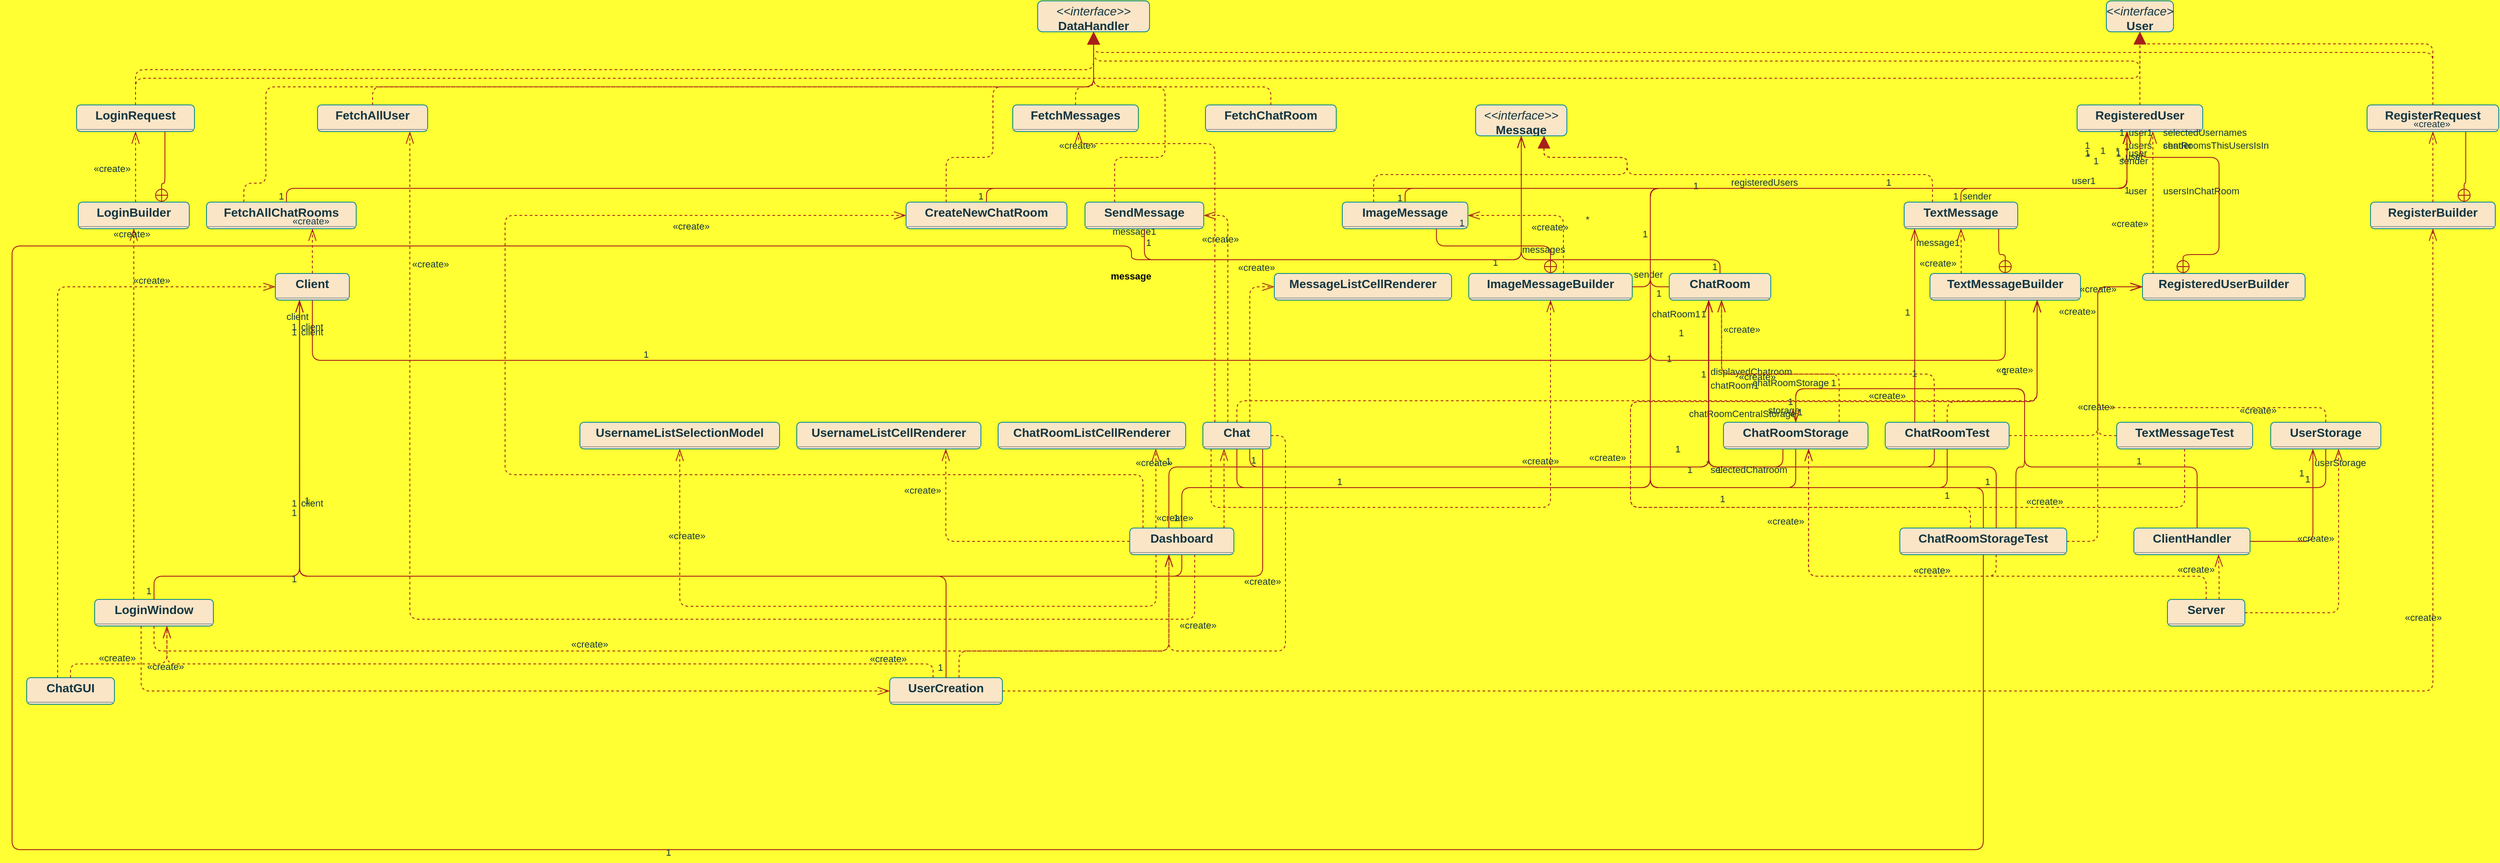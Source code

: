<mxfile version="21.3.0" type="github">
  <diagram id="j7FIldx_En_j8BktasRs" name="Page-1">
    <mxGraphModel dx="4854" dy="3346" grid="0" gridSize="9" guides="1" tooltips="1" connect="1" arrows="1" fold="1" page="1" pageScale="1" pageWidth="827" pageHeight="1169" background="#FFFF33" math="0" shadow="0">
      <root>
        <mxCell id="0" />
        <mxCell id="1" parent="0" />
        <mxCell id="node7" value="&lt;p style=&quot;margin:0px;margin-top:4px;text-align:center;&quot;&gt;&lt;b&gt;Chat&lt;/b&gt;&lt;/p&gt;&lt;hr size=&quot;1&quot;/&gt;" style="verticalAlign=top;align=left;overflow=fill;fontSize=14;fontFamily=Helvetica;html=1;rounded=1;shadow=0;comic=0;labelBackgroundColor=none;strokeWidth=1;fillColor=#FAE5C7;strokeColor=#0F8B8D;fontColor=#143642;" parent="1" vertex="1">
          <mxGeometry x="1251" y="475" width="79" height="31" as="geometry" />
        </mxCell>
        <mxCell id="node21" value="&lt;p style=&quot;margin:0px;margin-top:4px;text-align:center;&quot;&gt;&lt;b&gt;ChatGUI&lt;/b&gt;&lt;/p&gt;&lt;hr size=&quot;1&quot;/&gt;" style="verticalAlign=top;align=left;overflow=fill;fontSize=14;fontFamily=Helvetica;html=1;rounded=1;shadow=0;comic=0;labelBackgroundColor=none;strokeWidth=1;fillColor=#FAE5C7;strokeColor=#0F8B8D;fontColor=#143642;" parent="1" vertex="1">
          <mxGeometry x="-116" y="772" width="102" height="31" as="geometry" />
        </mxCell>
        <mxCell id="node31" value="&lt;p style=&quot;margin:0px;margin-top:4px;text-align:center;&quot;&gt;&lt;b&gt;ChatRoom&lt;/b&gt;&lt;/p&gt;&lt;hr size=&quot;1&quot;/&gt;" style="verticalAlign=top;align=left;overflow=fill;fontSize=14;fontFamily=Helvetica;html=1;rounded=1;shadow=0;comic=0;labelBackgroundColor=none;strokeWidth=1;fillColor=#FAE5C7;strokeColor=#0F8B8D;fontColor=#143642;" parent="1" vertex="1">
          <mxGeometry x="1793" y="302" width="118" height="31" as="geometry" />
        </mxCell>
        <mxCell id="node25" value="&lt;p style=&quot;margin:0px;margin-top:4px;text-align:center;&quot;&gt;&lt;b&gt;ChatRoomListCellRenderer&lt;/b&gt;&lt;/p&gt;&lt;hr size=&quot;1&quot;/&gt;" style="verticalAlign=top;align=left;overflow=fill;fontSize=14;fontFamily=Helvetica;html=1;rounded=1;shadow=0;comic=0;labelBackgroundColor=none;strokeWidth=1;fillColor=#FAE5C7;strokeColor=#0F8B8D;fontColor=#143642;" parent="1" vertex="1">
          <mxGeometry x="1013" y="475" width="218" height="31" as="geometry" />
        </mxCell>
        <mxCell id="node2" value="&lt;p style=&quot;margin:0px;margin-top:4px;text-align:center;&quot;&gt;&lt;b&gt;ChatRoomStorage&lt;/b&gt;&lt;/p&gt;&lt;hr size=&quot;1&quot;/&gt;" style="verticalAlign=top;align=left;overflow=fill;fontSize=14;fontFamily=Helvetica;html=1;rounded=1;shadow=0;comic=0;labelBackgroundColor=none;strokeWidth=1;fillColor=#FAE5C7;strokeColor=#0F8B8D;fontColor=#143642;" parent="1" vertex="1">
          <mxGeometry x="1856" y="475" width="168" height="31" as="geometry" />
        </mxCell>
        <mxCell id="node3" value="&lt;p style=&quot;margin:0px;margin-top:4px;text-align:center;&quot;&gt;&lt;b&gt;ChatRoomStorageTest&lt;/b&gt;&lt;/p&gt;&lt;hr size=&quot;1&quot;/&gt;" style="verticalAlign=top;align=left;overflow=fill;fontSize=14;fontFamily=Helvetica;html=1;rounded=1;shadow=0;comic=0;labelBackgroundColor=none;strokeWidth=1;fillColor=#FAE5C7;strokeColor=#0F8B8D;fontColor=#143642;" parent="1" vertex="1">
          <mxGeometry x="2061" y="598" width="194" height="31" as="geometry" />
        </mxCell>
        <mxCell id="node19" value="&lt;p style=&quot;margin:0px;margin-top:4px;text-align:center;&quot;&gt;&lt;b&gt;ChatRoomTest&lt;/b&gt;&lt;/p&gt;&lt;hr size=&quot;1&quot;/&gt;" style="verticalAlign=top;align=left;overflow=fill;fontSize=14;fontFamily=Helvetica;html=1;rounded=1;shadow=0;comic=0;labelBackgroundColor=none;strokeWidth=1;fillColor=#FAE5C7;strokeColor=#0F8B8D;fontColor=#143642;" parent="1" vertex="1">
          <mxGeometry x="2044" y="475" width="144" height="31" as="geometry" />
        </mxCell>
        <mxCell id="node13" value="&lt;p style=&quot;margin:0px;margin-top:4px;text-align:center;&quot;&gt;&lt;b&gt;Client&lt;/b&gt;&lt;/p&gt;&lt;hr size=&quot;1&quot;/&gt;" style="verticalAlign=top;align=left;overflow=fill;fontSize=14;fontFamily=Helvetica;html=1;rounded=1;shadow=0;comic=0;labelBackgroundColor=none;strokeWidth=1;fillColor=#FAE5C7;strokeColor=#0F8B8D;fontColor=#143642;" parent="1" vertex="1">
          <mxGeometry x="173" y="302" width="86" height="31" as="geometry" />
        </mxCell>
        <mxCell id="node17" value="&lt;p style=&quot;margin:0px;margin-top:4px;text-align:center;&quot;&gt;&lt;b&gt;ClientHandler&lt;/b&gt;&lt;/p&gt;&lt;hr size=&quot;1&quot;/&gt;" style="verticalAlign=top;align=left;overflow=fill;fontSize=14;fontFamily=Helvetica;html=1;rounded=1;shadow=0;comic=0;labelBackgroundColor=none;strokeWidth=1;fillColor=#FAE5C7;strokeColor=#0F8B8D;fontColor=#143642;" parent="1" vertex="1">
          <mxGeometry x="2333" y="598" width="135" height="31" as="geometry" />
        </mxCell>
        <mxCell id="node32" value="&lt;p style=&quot;margin:0px;margin-top:4px;text-align:center;&quot;&gt;&lt;b&gt;CreateNewChatRoom&lt;/b&gt;&lt;/p&gt;&lt;hr size=&quot;1&quot;/&gt;" style="verticalAlign=top;align=left;overflow=fill;fontSize=14;fontFamily=Helvetica;html=1;rounded=1;shadow=0;comic=0;labelBackgroundColor=none;strokeWidth=1;fillColor=#FAE5C7;strokeColor=#0F8B8D;fontColor=#143642;" parent="1" vertex="1">
          <mxGeometry x="906" y="219" width="187" height="31" as="geometry" />
        </mxCell>
        <mxCell id="node4" value="&lt;p style=&quot;margin:0px;margin-top:4px;text-align:center;&quot;&gt;&lt;b&gt;Dashboard&lt;/b&gt;&lt;/p&gt;&lt;hr size=&quot;1&quot;/&gt;" style="verticalAlign=top;align=left;overflow=fill;fontSize=14;fontFamily=Helvetica;html=1;rounded=1;shadow=0;comic=0;labelBackgroundColor=none;strokeWidth=1;fillColor=#FAE5C7;strokeColor=#0F8B8D;fontColor=#143642;" parent="1" vertex="1">
          <mxGeometry x="1166" y="598" width="121" height="31" as="geometry" />
        </mxCell>
        <mxCell id="node16" value="&lt;p style=&quot;margin:0px;margin-top:4px;text-align:center;&quot;&gt;&lt;i&gt;&amp;lt;&amp;lt;interface&amp;gt;&amp;gt;&lt;/i&gt;&lt;br/&gt;&lt;b&gt;DataHandler&lt;/b&gt;&lt;/p&gt;&lt;hr size=&quot;1&quot;/&gt;" style="verticalAlign=top;align=left;overflow=fill;fontSize=14;fontFamily=Helvetica;html=1;rounded=1;shadow=0;comic=0;labelBackgroundColor=none;strokeWidth=1;fillColor=#FAE5C7;strokeColor=#0F8B8D;fontColor=#143642;" parent="1" vertex="1">
          <mxGeometry x="1059" y="-15" width="130" height="36" as="geometry" />
        </mxCell>
        <mxCell id="node11" value="&lt;p style=&quot;margin:0px;margin-top:4px;text-align:center;&quot;&gt;&lt;b&gt;FetchAllChatRooms&lt;/b&gt;&lt;/p&gt;&lt;hr size=&quot;1&quot;/&gt;" style="verticalAlign=top;align=left;overflow=fill;fontSize=14;fontFamily=Helvetica;html=1;rounded=1;shadow=0;comic=0;labelBackgroundColor=none;strokeWidth=1;fillColor=#FAE5C7;strokeColor=#0F8B8D;fontColor=#143642;" parent="1" vertex="1">
          <mxGeometry x="93" y="219" width="174" height="31" as="geometry" />
        </mxCell>
        <mxCell id="node34" value="&lt;p style=&quot;margin:0px;margin-top:4px;text-align:center;&quot;&gt;&lt;b&gt;FetchAllUser&lt;/b&gt;&lt;/p&gt;&lt;hr size=&quot;1&quot;/&gt;" style="verticalAlign=top;align=left;overflow=fill;fontSize=14;fontFamily=Helvetica;html=1;rounded=1;shadow=0;comic=0;labelBackgroundColor=none;strokeWidth=1;fillColor=#FAE5C7;strokeColor=#0F8B8D;fontColor=#143642;" parent="1" vertex="1">
          <mxGeometry x="222" y="106" width="128" height="31" as="geometry" />
        </mxCell>
        <mxCell id="node9" value="&lt;p style=&quot;margin:0px;margin-top:4px;text-align:center;&quot;&gt;&lt;b&gt;FetchChatRoom&lt;/b&gt;&lt;/p&gt;&lt;hr size=&quot;1&quot;/&gt;" style="verticalAlign=top;align=left;overflow=fill;fontSize=14;fontFamily=Helvetica;html=1;rounded=1;shadow=0;comic=0;labelBackgroundColor=none;strokeWidth=1;fillColor=#FAE5C7;strokeColor=#0F8B8D;fontColor=#143642;" parent="1" vertex="1">
          <mxGeometry x="1254" y="106" width="152" height="31" as="geometry" />
        </mxCell>
        <mxCell id="node33" value="&lt;p style=&quot;margin:0px;margin-top:4px;text-align:center;&quot;&gt;&lt;b&gt;FetchMessages&lt;/b&gt;&lt;/p&gt;&lt;hr size=&quot;1&quot;/&gt;" style="verticalAlign=top;align=left;overflow=fill;fontSize=14;fontFamily=Helvetica;html=1;rounded=1;shadow=0;comic=0;labelBackgroundColor=none;strokeWidth=1;fillColor=#FAE5C7;strokeColor=#0F8B8D;fontColor=#143642;" parent="1" vertex="1">
          <mxGeometry x="1030" y="106" width="146" height="31" as="geometry" />
        </mxCell>
        <mxCell id="node15" value="&lt;p style=&quot;margin:0px;margin-top:4px;text-align:center;&quot;&gt;&lt;b&gt;ImageMessage&lt;/b&gt;&lt;/p&gt;&lt;hr size=&quot;1&quot;/&gt;" style="verticalAlign=top;align=left;overflow=fill;fontSize=14;fontFamily=Helvetica;html=1;rounded=1;shadow=0;comic=0;labelBackgroundColor=none;strokeWidth=1;fillColor=#FAE5C7;strokeColor=#0F8B8D;fontColor=#143642;" parent="1" vertex="1">
          <mxGeometry x="1413" y="219" width="146" height="31" as="geometry" />
        </mxCell>
        <mxCell id="node38" value="&lt;p style=&quot;margin:0px;margin-top:4px;text-align:center;&quot;&gt;&lt;b&gt;ImageMessageBuilder&lt;/b&gt;&lt;/p&gt;&lt;hr size=&quot;1&quot;/&gt;" style="verticalAlign=top;align=left;overflow=fill;fontSize=14;fontFamily=Helvetica;html=1;rounded=1;shadow=0;comic=0;labelBackgroundColor=none;strokeWidth=1;fillColor=#FAE5C7;strokeColor=#0F8B8D;fontColor=#143642;" parent="1" vertex="1">
          <mxGeometry x="1560" y="302" width="190" height="31" as="geometry" />
        </mxCell>
        <mxCell id="node40" value="&lt;p style=&quot;margin:0px;margin-top:4px;text-align:center;&quot;&gt;&lt;b&gt;LoginBuilder&lt;/b&gt;&lt;/p&gt;&lt;hr size=&quot;1&quot;/&gt;" style="verticalAlign=top;align=left;overflow=fill;fontSize=14;fontFamily=Helvetica;html=1;rounded=1;shadow=0;comic=0;labelBackgroundColor=none;strokeWidth=1;fillColor=#FAE5C7;strokeColor=#0F8B8D;fontColor=#143642;" parent="1" vertex="1">
          <mxGeometry x="-56" y="219" width="129" height="31" as="geometry" />
        </mxCell>
        <mxCell id="node6" value="&lt;p style=&quot;margin:0px;margin-top:4px;text-align:center;&quot;&gt;&lt;b&gt;LoginRequest&lt;/b&gt;&lt;/p&gt;&lt;hr size=&quot;1&quot;/&gt;" style="verticalAlign=top;align=left;overflow=fill;fontSize=14;fontFamily=Helvetica;html=1;rounded=1;shadow=0;comic=0;labelBackgroundColor=none;strokeWidth=1;fillColor=#FAE5C7;strokeColor=#0F8B8D;fontColor=#143642;" parent="1" vertex="1">
          <mxGeometry x="-58" y="106" width="137" height="31" as="geometry" />
        </mxCell>
        <mxCell id="node14" value="&lt;p style=&quot;margin:0px;margin-top:4px;text-align:center;&quot;&gt;&lt;b&gt;LoginWindow&lt;/b&gt;&lt;/p&gt;&lt;hr size=&quot;1&quot;/&gt;" style="verticalAlign=top;align=left;overflow=fill;fontSize=14;fontFamily=Helvetica;html=1;rounded=1;shadow=0;comic=0;labelBackgroundColor=none;strokeWidth=1;fillColor=#FAE5C7;strokeColor=#0F8B8D;fontColor=#143642;" parent="1" vertex="1">
          <mxGeometry x="-37" y="681" width="138" height="31" as="geometry" />
        </mxCell>
        <mxCell id="node18" value="&lt;p style=&quot;margin:0px;margin-top:4px;text-align:center;&quot;&gt;&lt;i&gt;&amp;lt;&amp;lt;interface&amp;gt;&amp;gt;&lt;/i&gt;&lt;br/&gt;&lt;b&gt;Message&lt;/b&gt;&lt;/p&gt;&lt;hr size=&quot;1&quot;/&gt;" style="verticalAlign=top;align=left;overflow=fill;fontSize=14;fontFamily=Helvetica;html=1;rounded=1;shadow=0;comic=0;labelBackgroundColor=none;strokeWidth=1;fillColor=#FAE5C7;strokeColor=#0F8B8D;fontColor=#143642;" parent="1" vertex="1">
          <mxGeometry x="1568" y="106" width="106" height="36" as="geometry" />
        </mxCell>
        <mxCell id="node0" value="&lt;p style=&quot;margin:0px;margin-top:4px;text-align:center;&quot;&gt;&lt;b&gt;MessageListCellRenderer&lt;/b&gt;&lt;/p&gt;&lt;hr size=&quot;1&quot;/&gt;" style="verticalAlign=top;align=left;overflow=fill;fontSize=14;fontFamily=Helvetica;html=1;rounded=1;shadow=0;comic=0;labelBackgroundColor=none;strokeWidth=1;fillColor=#FAE5C7;strokeColor=#0F8B8D;fontColor=#143642;" parent="1" vertex="1">
          <mxGeometry x="1334" y="302" width="206" height="31" as="geometry" />
        </mxCell>
        <mxCell id="node35" value="&lt;p style=&quot;margin:0px;margin-top:4px;text-align:center;&quot;&gt;&lt;b&gt;RegisterBuilder&lt;/b&gt;&lt;/p&gt;&lt;hr size=&quot;1&quot;/&gt;" style="verticalAlign=top;align=left;overflow=fill;fontSize=14;fontFamily=Helvetica;html=1;rounded=1;shadow=0;comic=0;labelBackgroundColor=none;strokeWidth=1;fillColor=#FAE5C7;strokeColor=#0F8B8D;fontColor=#143642;" parent="1" vertex="1">
          <mxGeometry x="2608" y="219" width="145" height="31" as="geometry" />
        </mxCell>
        <mxCell id="node30" value="&lt;p style=&quot;margin:0px;margin-top:4px;text-align:center;&quot;&gt;&lt;b&gt;RegisterRequest&lt;/b&gt;&lt;/p&gt;&lt;hr size=&quot;1&quot;/&gt;" style="verticalAlign=top;align=left;overflow=fill;fontSize=14;fontFamily=Helvetica;html=1;rounded=1;shadow=0;comic=0;labelBackgroundColor=none;strokeWidth=1;fillColor=#FAE5C7;strokeColor=#0F8B8D;fontColor=#143642;" parent="1" vertex="1">
          <mxGeometry x="2604" y="106" width="153" height="31" as="geometry" />
        </mxCell>
        <mxCell id="node1" value="&lt;p style=&quot;margin:0px;margin-top:4px;text-align:center;&quot;&gt;&lt;b&gt;RegisteredUser&lt;/b&gt;&lt;/p&gt;&lt;hr size=&quot;1&quot;/&gt;" style="verticalAlign=top;align=left;overflow=fill;fontSize=14;fontFamily=Helvetica;html=1;rounded=1;shadow=0;comic=0;labelBackgroundColor=none;strokeWidth=1;fillColor=#FAE5C7;strokeColor=#0F8B8D;fontColor=#143642;" parent="1" vertex="1">
          <mxGeometry x="2267" y="106" width="146" height="31" as="geometry" />
        </mxCell>
        <mxCell id="node36" value="&lt;p style=&quot;margin:0px;margin-top:4px;text-align:center;&quot;&gt;&lt;b&gt;RegisteredUserBuilder&lt;/b&gt;&lt;/p&gt;&lt;hr size=&quot;1&quot;/&gt;" style="verticalAlign=top;align=left;overflow=fill;fontSize=14;fontFamily=Helvetica;html=1;rounded=1;shadow=0;comic=0;labelBackgroundColor=none;strokeWidth=1;fillColor=#FAE5C7;strokeColor=#0F8B8D;fontColor=#143642;" parent="1" vertex="1">
          <mxGeometry x="2343" y="302" width="189" height="31" as="geometry" />
        </mxCell>
        <mxCell id="node29" value="&lt;p style=&quot;margin:0px;margin-top:4px;text-align:center;&quot;&gt;&lt;b&gt;SendMessage&lt;/b&gt;&lt;/p&gt;&lt;hr size=&quot;1&quot;/&gt;" style="verticalAlign=top;align=left;overflow=fill;fontSize=14;fontFamily=Helvetica;html=1;rounded=1;shadow=0;comic=0;labelBackgroundColor=none;strokeWidth=1;fillColor=#FAE5C7;strokeColor=#0F8B8D;fontColor=#143642;" parent="1" vertex="1">
          <mxGeometry x="1114" y="219" width="138" height="31" as="geometry" />
        </mxCell>
        <mxCell id="node27" value="&lt;p style=&quot;margin:0px;margin-top:4px;text-align:center;&quot;&gt;&lt;b&gt;Server&lt;/b&gt;&lt;/p&gt;&lt;hr size=&quot;1&quot;/&gt;" style="verticalAlign=top;align=left;overflow=fill;fontSize=14;fontFamily=Helvetica;html=1;rounded=1;shadow=0;comic=0;labelBackgroundColor=none;strokeWidth=1;fillColor=#FAE5C7;strokeColor=#0F8B8D;fontColor=#143642;" parent="1" vertex="1">
          <mxGeometry x="2372" y="681" width="90" height="31" as="geometry" />
        </mxCell>
        <mxCell id="node10" value="&lt;p style=&quot;margin:0px;margin-top:4px;text-align:center;&quot;&gt;&lt;b&gt;TextMessage&lt;/b&gt;&lt;/p&gt;&lt;hr size=&quot;1&quot;/&gt;" style="verticalAlign=top;align=left;overflow=fill;fontSize=14;fontFamily=Helvetica;html=1;rounded=1;shadow=0;comic=0;labelBackgroundColor=none;strokeWidth=1;fillColor=#FAE5C7;strokeColor=#0F8B8D;fontColor=#143642;" parent="1" vertex="1">
          <mxGeometry x="2066" y="219" width="132" height="31" as="geometry" />
        </mxCell>
        <mxCell id="node39" value="&lt;p style=&quot;margin:0px;margin-top:4px;text-align:center;&quot;&gt;&lt;b&gt;TextMessageBuilder&lt;/b&gt;&lt;/p&gt;&lt;hr size=&quot;1&quot;/&gt;" style="verticalAlign=top;align=left;overflow=fill;fontSize=14;fontFamily=Helvetica;html=1;rounded=1;shadow=0;comic=0;labelBackgroundColor=none;strokeWidth=1;fillColor=#FAE5C7;strokeColor=#0F8B8D;fontColor=#143642;" parent="1" vertex="1">
          <mxGeometry x="2096" y="302" width="175" height="31" as="geometry" />
        </mxCell>
        <mxCell id="node23" value="&lt;p style=&quot;margin:0px;margin-top:4px;text-align:center;&quot;&gt;&lt;b&gt;TextMessageTest&lt;/b&gt;&lt;/p&gt;&lt;hr size=&quot;1&quot;/&gt;" style="verticalAlign=top;align=left;overflow=fill;fontSize=14;fontFamily=Helvetica;html=1;rounded=1;shadow=0;comic=0;labelBackgroundColor=none;strokeWidth=1;fillColor=#FAE5C7;strokeColor=#0F8B8D;fontColor=#143642;" parent="1" vertex="1">
          <mxGeometry x="2313" y="475" width="158" height="31" as="geometry" />
        </mxCell>
        <mxCell id="node8" value="&lt;p style=&quot;margin:0px;margin-top:4px;text-align:center;&quot;&gt;&lt;i&gt;&amp;lt;&amp;lt;interface&amp;gt;&amp;gt;&lt;/i&gt;&lt;br/&gt;&lt;b&gt;User&lt;/b&gt;&lt;/p&gt;&lt;hr size=&quot;1&quot;/&gt;" style="verticalAlign=top;align=left;overflow=fill;fontSize=14;fontFamily=Helvetica;html=1;rounded=1;shadow=0;comic=0;labelBackgroundColor=none;strokeWidth=1;fillColor=#FAE5C7;strokeColor=#0F8B8D;fontColor=#143642;" parent="1" vertex="1">
          <mxGeometry x="2301" y="-15" width="78" height="36" as="geometry" />
        </mxCell>
        <mxCell id="node12" value="&lt;p style=&quot;margin:0px;margin-top:4px;text-align:center;&quot;&gt;&lt;b&gt;UserCreation&lt;/b&gt;&lt;/p&gt;&lt;hr size=&quot;1&quot;/&gt;" style="verticalAlign=top;align=left;overflow=fill;fontSize=14;fontFamily=Helvetica;html=1;rounded=1;shadow=0;comic=0;labelBackgroundColor=none;strokeWidth=1;fillColor=#FAE5C7;strokeColor=#0F8B8D;fontColor=#143642;" parent="1" vertex="1">
          <mxGeometry x="887" y="772" width="131" height="31" as="geometry" />
        </mxCell>
        <mxCell id="node24" value="&lt;p style=&quot;margin:0px;margin-top:4px;text-align:center;&quot;&gt;&lt;b&gt;UserStorage&lt;/b&gt;&lt;/p&gt;&lt;hr size=&quot;1&quot;/&gt;" style="verticalAlign=top;align=left;overflow=fill;fontSize=14;fontFamily=Helvetica;html=1;rounded=1;shadow=0;comic=0;labelBackgroundColor=none;strokeWidth=1;fillColor=#FAE5C7;strokeColor=#0F8B8D;fontColor=#143642;" parent="1" vertex="1">
          <mxGeometry x="2492" y="475" width="128" height="31" as="geometry" />
        </mxCell>
        <mxCell id="node5" value="&lt;p style=&quot;margin:0px;margin-top:4px;text-align:center;&quot;&gt;&lt;b&gt;UsernameListCellRenderer&lt;/b&gt;&lt;/p&gt;&lt;hr size=&quot;1&quot;/&gt;" style="verticalAlign=top;align=left;overflow=fill;fontSize=14;fontFamily=Helvetica;html=1;rounded=1;shadow=0;comic=0;labelBackgroundColor=none;strokeWidth=1;fillColor=#FAE5C7;strokeColor=#0F8B8D;fontColor=#143642;" parent="1" vertex="1">
          <mxGeometry x="779" y="475" width="214" height="31" as="geometry" />
        </mxCell>
        <mxCell id="node28" value="&lt;p style=&quot;margin:0px;margin-top:4px;text-align:center;&quot;&gt;&lt;b&gt;UsernameListSelectionModel&lt;/b&gt;&lt;/p&gt;&lt;hr size=&quot;1&quot;/&gt;" style="verticalAlign=top;align=left;overflow=fill;fontSize=14;fontFamily=Helvetica;html=1;rounded=1;shadow=0;comic=0;labelBackgroundColor=none;strokeWidth=1;fillColor=#FAE5C7;strokeColor=#0F8B8D;fontColor=#143642;" parent="1" vertex="1">
          <mxGeometry x="527" y="475" width="232" height="31" as="geometry" />
        </mxCell>
        <mxCell id="edge71" value="" style="html=1;rounded=1;edgeStyle=orthogonalEdgeStyle;dashed=0;startArrow=diamondThinstartSize=12;endArrow=openThin;endSize=12;strokeColor=#A8201A;exitX=0.690;exitY=1.002;exitDx=0;exitDy=0;entryX=0.388;entryY=1.002;entryDx=0;entryDy=0;labelBackgroundColor=none;fontColor=default;" parent="1" source="node7" target="node31" edge="1">
          <mxGeometry width="50" height="50" relative="1" as="geometry">
            <Array as="points">
              <mxPoint x="1305" y="527" />
              <mxPoint x="1839" y="527" />
            </Array>
          </mxGeometry>
        </mxCell>
        <mxCell id="label426" value="1" style="edgeLabel;resizable=0;html=1;align=left;verticalAlign=top;strokeColor=#0F8B8D;labelBackgroundColor=none;fontColor=#143642;rounded=1;" parent="edge71" vertex="1" connectable="0">
          <mxGeometry x="1305" y="506" as="geometry" />
        </mxCell>
        <mxCell id="label430" value="1" style="edgeLabel;resizable=0;html=1;align=left;verticalAlign=top;strokeColor=#0F8B8D;labelBackgroundColor=none;fontColor=#143642;rounded=1;" parent="edge71" vertex="1" connectable="0">
          <mxGeometry x="1802" y="358" as="geometry" />
        </mxCell>
        <mxCell id="label431" value="displayedChatroom" style="edgeLabel;resizable=0;html=1;align=left;verticalAlign=top;strokeColor=#0F8B8D;labelBackgroundColor=none;fontColor=#143642;rounded=1;" parent="edge71" vertex="1" connectable="0">
          <mxGeometry x="1839" y="403" as="geometry" />
        </mxCell>
        <mxCell id="edge79" value="" style="html=1;rounded=1;edgeStyle=orthogonalEdgeStyle;dashed=0;startArrow=diamondThinstartSize=12;endArrow=openThin;endSize=12;strokeColor=#A8201A;exitX=0.880;exitY=1.001;exitDx=0;exitDy=0;entryX=0.326;entryY=1.001;entryDx=0;entryDy=0;labelBackgroundColor=none;fontColor=default;" parent="1" source="node7" target="node13" edge="1">
          <mxGeometry width="50" height="50" relative="1" as="geometry">
            <Array as="points">
              <mxPoint x="1320" y="654" />
              <mxPoint x="201" y="654" />
            </Array>
          </mxGeometry>
        </mxCell>
        <mxCell id="label474" value="1" style="edgeLabel;resizable=0;html=1;align=left;verticalAlign=top;strokeColor=#0F8B8D;labelBackgroundColor=none;fontColor=#143642;rounded=1;" parent="edge79" vertex="1" connectable="0">
          <mxGeometry x="205" y="553" as="geometry" />
        </mxCell>
        <mxCell id="label478" value="1" style="edgeLabel;resizable=0;html=1;align=left;verticalAlign=top;strokeColor=#0F8B8D;labelBackgroundColor=none;fontColor=#143642;rounded=1;" parent="edge79" vertex="1" connectable="0">
          <mxGeometry x="190" y="644" as="geometry" />
        </mxCell>
        <mxCell id="label479" value="client" style="edgeLabel;resizable=0;html=1;align=left;verticalAlign=top;strokeColor=#0F8B8D;labelBackgroundColor=none;fontColor=#143642;rounded=1;" parent="edge79" vertex="1" connectable="0">
          <mxGeometry x="184" y="339" as="geometry" />
        </mxCell>
        <mxCell id="edge55" value="" style="html=1;rounded=1;edgeStyle=orthogonalEdgeStyle;dashed=1;startArrow=none;endArrow=openThin;endSize=12;strokeColor=#A8201A;exitX=1.000;exitY=0.500;exitDx=0;exitDy=0;entryX=0.376;entryY=1.001;entryDx=0;entryDy=0;labelBackgroundColor=none;fontColor=default;" parent="1" source="node7" target="node4" edge="1">
          <mxGeometry width="50" height="50" relative="1" as="geometry">
            <Array as="points">
              <mxPoint x="1347" y="490" />
              <mxPoint x="1347" y="741" />
              <mxPoint x="1211" y="741" />
            </Array>
          </mxGeometry>
        </mxCell>
        <mxCell id="label332" value="«create»" style="edgeLabel;resizable=0;html=1;align=left;verticalAlign=top;strokeColor=#0F8B8D;labelBackgroundColor=none;fontColor=#143642;rounded=1;" parent="edge55" vertex="1" connectable="0">
          <mxGeometry x="1297" y="647" as="geometry" />
        </mxCell>
        <mxCell id="edge46" value="" style="html=1;rounded=1;edgeStyle=orthogonalEdgeStyle;dashed=1;startArrow=none;endArrow=openThin;endSize=12;strokeColor=#A8201A;exitX=0.177;exitY=0.001;exitDx=0;exitDy=0;entryX=0.524;entryY=1.001;entryDx=0;entryDy=0;labelBackgroundColor=none;fontColor=default;" parent="1" source="node7" target="node33" edge="1">
          <mxGeometry width="50" height="50" relative="1" as="geometry">
            <Array as="points">
              <mxPoint x="1265" y="151" />
              <mxPoint x="1107" y="151" />
            </Array>
          </mxGeometry>
        </mxCell>
        <mxCell id="label278" value="«create»" style="edgeLabel;resizable=0;html=1;align=left;verticalAlign=top;strokeColor=#0F8B8D;labelBackgroundColor=none;fontColor=#143642;rounded=1;" parent="edge46" vertex="1" connectable="0">
          <mxGeometry x="1082" y="140" as="geometry" />
        </mxCell>
        <mxCell id="edge32" value="" style="html=1;rounded=1;edgeStyle=orthogonalEdgeStyle;dashed=1;startArrow=none;endArrow=openThin;endSize=12;strokeColor=#A8201A;exitX=0.120;exitY=1.001;exitDx=0;exitDy=0;entryX=0.500;entryY=1.001;entryDx=0;entryDy=0;labelBackgroundColor=none;fontColor=default;" parent="1" source="node7" target="node38" edge="1">
          <mxGeometry width="50" height="50" relative="1" as="geometry">
            <Array as="points">
              <mxPoint x="1260" y="574" />
              <mxPoint x="1655" y="574" />
            </Array>
          </mxGeometry>
        </mxCell>
        <mxCell id="label194" value="«create»" style="edgeLabel;resizable=0;html=1;align=left;verticalAlign=top;strokeColor=#0F8B8D;labelBackgroundColor=none;fontColor=#143642;rounded=1;" parent="edge32" vertex="1" connectable="0">
          <mxGeometry x="1620" y="507" as="geometry" />
        </mxCell>
        <mxCell id="edge67" value="" style="html=1;rounded=1;edgeStyle=orthogonalEdgeStyle;dashed=1;startArrow=none;endArrow=openThin;endSize=12;strokeColor=#A8201A;exitX=0.690;exitY=0.001;exitDx=0;exitDy=0;entryX=0.000;entryY=0.500;entryDx=0;entryDy=0;labelBackgroundColor=none;fontColor=default;" parent="1" source="node7" target="node0" edge="1">
          <mxGeometry width="50" height="50" relative="1" as="geometry">
            <Array as="points">
              <mxPoint x="1305" y="317" />
            </Array>
          </mxGeometry>
        </mxCell>
        <mxCell id="label404" value="«create»" style="edgeLabel;resizable=0;html=1;align=left;verticalAlign=top;strokeColor=#0F8B8D;labelBackgroundColor=none;fontColor=#143642;rounded=1;" parent="edge67" vertex="1" connectable="0">
          <mxGeometry x="1290" y="282" as="geometry" />
        </mxCell>
        <mxCell id="edge37" value="" style="html=1;rounded=1;edgeStyle=orthogonalEdgeStyle;dashed=0;startArrow=diamondThinstartSize=12;endArrow=openThin;endSize=12;strokeColor=#A8201A;exitX=0.500;exitY=1.002;exitDx=0;exitDy=0;entryX=0.397;entryY=1.001;entryDx=0;entryDy=0;labelBackgroundColor=none;fontColor=default;" parent="1" source="node7" target="node1" edge="1">
          <mxGeometry width="50" height="50" relative="1" as="geometry">
            <Array as="points">
              <mxPoint x="1290" y="551" />
              <mxPoint x="1771" y="551" />
              <mxPoint x="1771" y="203" />
              <mxPoint x="2325" y="203" />
            </Array>
          </mxGeometry>
        </mxCell>
        <mxCell id="label222" value="1" style="edgeLabel;resizable=0;html=1;align=left;verticalAlign=top;strokeColor=#0F8B8D;labelBackgroundColor=none;fontColor=#143642;rounded=1;" parent="edge37" vertex="1" connectable="0">
          <mxGeometry x="1405" y="531" as="geometry" />
        </mxCell>
        <mxCell id="label226" value="1" style="edgeLabel;resizable=0;html=1;align=left;verticalAlign=top;strokeColor=#0F8B8D;labelBackgroundColor=none;fontColor=#143642;rounded=1;" parent="edge37" vertex="1" connectable="0">
          <mxGeometry x="2314" y="125" as="geometry" />
        </mxCell>
        <mxCell id="label227" value="user" style="edgeLabel;resizable=0;html=1;align=left;verticalAlign=top;strokeColor=#0F8B8D;labelBackgroundColor=none;fontColor=#143642;rounded=1;" parent="edge37" vertex="1" connectable="0">
          <mxGeometry x="2325" y="193" as="geometry" />
        </mxCell>
        <mxCell id="edge76" value="" style="html=1;rounded=1;edgeStyle=orthogonalEdgeStyle;dashed=1;startArrow=none;endArrow=openThin;endSize=12;strokeColor=#A8201A;exitX=0.367;exitY=0.001;exitDx=0;exitDy=0;entryX=1.000;entryY=0.500;entryDx=0;entryDy=0;labelBackgroundColor=none;fontColor=default;" parent="1" source="node7" target="node29" edge="1">
          <mxGeometry width="50" height="50" relative="1" as="geometry">
            <Array as="points">
              <mxPoint x="1280" y="234" />
            </Array>
          </mxGeometry>
        </mxCell>
        <mxCell id="label458" value="«create»" style="edgeLabel;resizable=0;html=1;align=left;verticalAlign=top;strokeColor=#0F8B8D;labelBackgroundColor=none;fontColor=#143642;rounded=1;" parent="edge76" vertex="1" connectable="0">
          <mxGeometry x="1248" y="249" as="geometry" />
        </mxCell>
        <mxCell id="edge30" value="" style="html=1;rounded=1;edgeStyle=orthogonalEdgeStyle;dashed=1;startArrow=none;endArrow=openThin;endSize=12;strokeColor=#A8201A;exitX=0.353;exitY=0.001;exitDx=0;exitDy=0;entryX=0.000;entryY=0.500;entryDx=0;entryDy=0;labelBackgroundColor=none;fontColor=default;" parent="1" source="node21" target="node13" edge="1">
          <mxGeometry width="50" height="50" relative="1" as="geometry">
            <Array as="points">
              <mxPoint x="-80" y="317" />
            </Array>
          </mxGeometry>
        </mxCell>
        <mxCell id="label182" value="«create»" style="edgeLabel;resizable=0;html=1;align=left;verticalAlign=top;strokeColor=#0F8B8D;labelBackgroundColor=none;fontColor=#143642;rounded=1;" parent="edge30" vertex="1" connectable="0">
          <mxGeometry x="6" y="297" as="geometry" />
        </mxCell>
        <mxCell id="edge21" value="" style="html=1;rounded=1;edgeStyle=orthogonalEdgeStyle;dashed=1;startArrow=none;endArrow=openThin;endSize=12;strokeColor=#A8201A;exitX=0.500;exitY=0.001;exitDx=0;exitDy=0;entryX=0.609;entryY=1.002;entryDx=0;entryDy=0;labelBackgroundColor=none;fontColor=default;" parent="1" source="node21" target="node14" edge="1">
          <mxGeometry width="50" height="50" relative="1" as="geometry">
            <Array as="points">
              <mxPoint x="-65" y="756" />
              <mxPoint x="47" y="756" />
            </Array>
          </mxGeometry>
        </mxCell>
        <mxCell id="label128" value="«create»" style="edgeLabel;resizable=0;html=1;align=left;verticalAlign=top;strokeColor=#0F8B8D;labelBackgroundColor=none;fontColor=#143642;rounded=1;" parent="edge21" vertex="1" connectable="0">
          <mxGeometry x="-34" y="736" as="geometry" />
        </mxCell>
        <mxCell id="edge29" value="" style="html=1;rounded=1;edgeStyle=orthogonalEdgeStyle;dashed=0;startArrow=diamondThinstartSize=12;endArrow=openThin;endSize=12;strokeColor=#A8201A;exitX=0.500;exitY=0.001;exitDx=0;exitDy=0;entryX=0.500;entryY=1.001;entryDx=0;entryDy=0;labelBackgroundColor=none;fontColor=default;" parent="1" source="node31" target="node18" edge="1">
          <mxGeometry width="50" height="50" relative="1" as="geometry">
            <Array as="points">
              <mxPoint x="1852" y="286" />
              <mxPoint x="1621" y="286" />
            </Array>
          </mxGeometry>
        </mxCell>
        <mxCell id="label174" value="1" style="edgeLabel;resizable=0;html=1;align=left;verticalAlign=top;strokeColor=#0F8B8D;labelBackgroundColor=none;fontColor=#143642;rounded=1;" parent="edge29" vertex="1" connectable="0">
          <mxGeometry x="1841" y="281" as="geometry" />
        </mxCell>
        <mxCell id="label178" value="*" style="edgeLabel;resizable=0;html=1;align=left;verticalAlign=top;strokeColor=#0F8B8D;labelBackgroundColor=none;fontColor=#143642;rounded=1;" parent="edge29" vertex="1" connectable="0">
          <mxGeometry x="1694" y="226" as="geometry" />
        </mxCell>
        <mxCell id="label179" value="messages" style="edgeLabel;resizable=0;html=1;align=left;verticalAlign=top;strokeColor=#0F8B8D;labelBackgroundColor=none;fontColor=#143642;rounded=1;" parent="edge29" vertex="1" connectable="0">
          <mxGeometry x="1620" y="261" as="geometry" />
        </mxCell>
        <mxCell id="edge22" value="" style="html=1;rounded=1;edgeStyle=orthogonalEdgeStyle;dashed=0;startArrow=diamondThinstartSize=12;endArrow=openThin;endSize=12;strokeColor=#A8201A;exitX=0.000;exitY=0.500;exitDx=0;exitDy=0;entryX=0.397;entryY=1.001;entryDx=0;entryDy=0;labelBackgroundColor=none;fontColor=default;" parent="1" source="node31" target="node1" edge="1">
          <mxGeometry width="50" height="50" relative="1" as="geometry">
            <Array as="points">
              <mxPoint x="1771" y="317" />
              <mxPoint x="1771" y="203" />
              <mxPoint x="2325" y="203" />
            </Array>
          </mxGeometry>
        </mxCell>
        <mxCell id="label132" value="1" style="edgeLabel;resizable=0;html=1;align=left;verticalAlign=top;strokeColor=#0F8B8D;labelBackgroundColor=none;fontColor=#143642;rounded=1;" parent="edge22" vertex="1" connectable="0">
          <mxGeometry x="1776" y="312" as="geometry" />
        </mxCell>
        <mxCell id="label136" value="*" style="edgeLabel;resizable=0;html=1;align=left;verticalAlign=top;strokeColor=#0F8B8D;labelBackgroundColor=none;fontColor=#143642;rounded=1;" parent="edge22" vertex="1" connectable="0">
          <mxGeometry x="2321" y="146" as="geometry" />
        </mxCell>
        <mxCell id="label137" value="users" style="edgeLabel;resizable=0;html=1;align=left;verticalAlign=top;strokeColor=#0F8B8D;labelBackgroundColor=none;fontColor=#143642;rounded=1;" parent="edge22" vertex="1" connectable="0">
          <mxGeometry x="2325" y="140" as="geometry" />
        </mxCell>
        <mxCell id="edge45" value="" style="html=1;rounded=1;edgeStyle=orthogonalEdgeStyle;dashed=1;startArrow=none;endArrow=openThin;endSize=12;strokeColor=#A8201A;exitX=0.800;exitY=0.001;exitDx=0;exitDy=0;entryX=0.515;entryY=1.001;entryDx=0;entryDy=0;labelBackgroundColor=none;fontColor=default;" parent="1" source="node2" target="node31" edge="1">
          <mxGeometry width="50" height="50" relative="1" as="geometry">
            <Array as="points">
              <mxPoint x="1991" y="419" />
              <mxPoint x="1854" y="419" />
            </Array>
          </mxGeometry>
        </mxCell>
        <mxCell id="label272" value="«create»" style="edgeLabel;resizable=0;html=1;align=left;verticalAlign=top;strokeColor=#0F8B8D;labelBackgroundColor=none;fontColor=#143642;rounded=1;" parent="edge45" vertex="1" connectable="0">
          <mxGeometry x="1872" y="409" as="geometry" />
        </mxCell>
        <mxCell id="edge59" value="" style="html=1;rounded=1;edgeStyle=orthogonalEdgeStyle;dashed=0;startArrow=diamondThinstartSize=12;endArrow=openThin;endSize=12;strokeColor=#A8201A;exitX=0.411;exitY=1.002;exitDx=0;exitDy=0;entryX=0.388;entryY=1.002;entryDx=0;entryDy=0;labelBackgroundColor=none;fontColor=default;" parent="1" source="node2" target="node31" edge="1">
          <mxGeometry width="50" height="50" relative="1" as="geometry">
            <Array as="points">
              <mxPoint x="1925" y="527" />
              <mxPoint x="1839" y="527" />
            </Array>
          </mxGeometry>
        </mxCell>
        <mxCell id="label354" value="1" style="edgeLabel;resizable=0;html=1;align=left;verticalAlign=top;strokeColor=#0F8B8D;labelBackgroundColor=none;fontColor=#143642;rounded=1;" parent="edge59" vertex="1" connectable="0">
          <mxGeometry x="1846" y="517" as="geometry" />
        </mxCell>
        <mxCell id="label358" value="*" style="edgeLabel;resizable=0;html=1;align=left;verticalAlign=top;strokeColor=#0F8B8D;labelBackgroundColor=none;fontColor=#143642;rounded=1;" parent="edge59" vertex="1" connectable="0">
          <mxGeometry x="1834" y="510" as="geometry" />
        </mxCell>
        <mxCell id="label359" value="chatRoomCentralStorage" style="edgeLabel;resizable=0;html=1;align=left;verticalAlign=top;strokeColor=#0F8B8D;labelBackgroundColor=none;fontColor=#143642;rounded=1;" parent="edge59" vertex="1" connectable="0">
          <mxGeometry x="1814" y="452" as="geometry" />
        </mxCell>
        <mxCell id="edge85" value="" style="html=1;rounded=1;edgeStyle=orthogonalEdgeStyle;dashed=0;startArrow=diamondThinstartSize=12;endArrow=openThin;endSize=12;strokeColor=#A8201A;exitX=0.500;exitY=1.002;exitDx=0;exitDy=0;entryX=0.397;entryY=1.001;entryDx=0;entryDy=0;labelBackgroundColor=none;fontColor=default;" parent="1" source="node2" target="node1" edge="1">
          <mxGeometry width="50" height="50" relative="1" as="geometry">
            <Array as="points">
              <mxPoint x="1940" y="551" />
              <mxPoint x="1771" y="551" />
              <mxPoint x="1771" y="203" />
              <mxPoint x="2325" y="203" />
            </Array>
          </mxGeometry>
        </mxCell>
        <mxCell id="label510" value="1" style="edgeLabel;resizable=0;html=1;align=left;verticalAlign=top;strokeColor=#0F8B8D;labelBackgroundColor=none;fontColor=#143642;rounded=1;" parent="edge85" vertex="1" connectable="0">
          <mxGeometry x="1850" y="551" as="geometry" />
        </mxCell>
        <mxCell id="label514" value="*" style="edgeLabel;resizable=0;html=1;align=left;verticalAlign=top;strokeColor=#0F8B8D;labelBackgroundColor=none;fontColor=#143642;rounded=1;" parent="edge85" vertex="1" connectable="0">
          <mxGeometry x="2311" y="153" as="geometry" />
        </mxCell>
        <mxCell id="label515" value="chatRoomsThisUsersIsIn" style="edgeLabel;resizable=0;html=1;align=left;verticalAlign=top;strokeColor=#0F8B8D;labelBackgroundColor=none;fontColor=#143642;rounded=1;" parent="edge85" vertex="1" connectable="0">
          <mxGeometry x="2365" y="140" as="geometry" />
        </mxCell>
        <mxCell id="edge43" value="" style="html=1;rounded=1;edgeStyle=orthogonalEdgeStyle;dashed=0;startArrow=diamondThinstartSize=12;endArrow=openThin;endSize=12;strokeColor=#A8201A;exitX=0.577;exitY=0.001;exitDx=0;exitDy=0;entryX=0.388;entryY=1.002;entryDx=0;entryDy=0;labelBackgroundColor=none;fontColor=default;" parent="1" source="node3" target="node31" edge="1">
          <mxGeometry width="50" height="50" relative="1" as="geometry">
            <Array as="points">
              <mxPoint x="2173" y="527" />
              <mxPoint x="1839" y="527" />
            </Array>
          </mxGeometry>
        </mxCell>
        <mxCell id="label258" value="1" style="edgeLabel;resizable=0;html=1;align=left;verticalAlign=top;strokeColor=#0F8B8D;labelBackgroundColor=none;fontColor=#143642;rounded=1;" parent="edge43" vertex="1" connectable="0">
          <mxGeometry x="1798" y="493" as="geometry" />
        </mxCell>
        <mxCell id="label262" value="1" style="edgeLabel;resizable=0;html=1;align=left;verticalAlign=top;strokeColor=#0F8B8D;labelBackgroundColor=none;fontColor=#143642;rounded=1;" parent="edge43" vertex="1" connectable="0">
          <mxGeometry x="1828" y="336" as="geometry" />
        </mxCell>
        <mxCell id="label263" value="chatRoom1" style="edgeLabel;resizable=0;html=1;align=left;verticalAlign=top;strokeColor=#0F8B8D;labelBackgroundColor=none;fontColor=#143642;rounded=1;" parent="edge43" vertex="1" connectable="0">
          <mxGeometry x="1839" y="419" as="geometry" />
        </mxCell>
        <mxCell id="edge65" value="" style="html=1;rounded=1;edgeStyle=orthogonalEdgeStyle;dashed=0;startArrow=diamondThinstartSize=12;endArrow=openThin;endSize=12;strokeColor=#A8201A;exitX=0.695;exitY=0.001;exitDx=0;exitDy=0;entryX=0.500;entryY=0.001;entryDx=0;entryDy=0;labelBackgroundColor=none;fontColor=default;" parent="1" source="node3" target="node2" edge="1">
          <mxGeometry width="50" height="50" relative="1" as="geometry">
            <Array as="points">
              <mxPoint x="2196" y="527" />
              <mxPoint x="2206" y="527" />
              <mxPoint x="2206" y="436" />
              <mxPoint x="1940" y="436" />
            </Array>
          </mxGeometry>
        </mxCell>
        <mxCell id="label390" value="1" style="edgeLabel;resizable=0;html=1;align=left;verticalAlign=top;strokeColor=#0F8B8D;labelBackgroundColor=none;fontColor=#143642;rounded=1;" parent="edge65" vertex="1" connectable="0">
          <mxGeometry x="1929" y="438" as="geometry" />
        </mxCell>
        <mxCell id="label394" value="1" style="edgeLabel;resizable=0;html=1;align=left;verticalAlign=top;strokeColor=#0F8B8D;labelBackgroundColor=none;fontColor=#143642;rounded=1;" parent="edge65" vertex="1" connectable="0">
          <mxGeometry x="1940" y="450" as="geometry" />
        </mxCell>
        <mxCell id="label395" value="storage" style="edgeLabel;resizable=0;html=1;align=left;verticalAlign=top;strokeColor=#0F8B8D;labelBackgroundColor=none;fontColor=#143642;rounded=1;" parent="edge65" vertex="1" connectable="0">
          <mxGeometry x="1906" y="448" as="geometry" />
        </mxCell>
        <mxCell id="edge69" value="" style="html=1;rounded=1;edgeStyle=orthogonalEdgeStyle;dashed=1;startArrow=none;endArrow=openThin;endSize=12;strokeColor=#A8201A;exitX=0.577;exitY=1.001;exitDx=0;exitDy=0;entryX=0.589;entryY=1.001;entryDx=0;entryDy=0;labelBackgroundColor=none;fontColor=default;" parent="1" source="node3" target="node2" edge="1">
          <mxGeometry width="50" height="50" relative="1" as="geometry">
            <Array as="points">
              <mxPoint x="2173" y="654" />
              <mxPoint x="1955" y="654" />
            </Array>
          </mxGeometry>
        </mxCell>
        <mxCell id="label416" value="«create»" style="edgeLabel;resizable=0;html=1;align=left;verticalAlign=top;strokeColor=#0F8B8D;labelBackgroundColor=none;fontColor=#143642;rounded=1;" parent="edge69" vertex="1" connectable="0">
          <mxGeometry x="2075" y="634" as="geometry" />
        </mxCell>
        <mxCell id="edge28" value="" style="html=1;rounded=1;edgeStyle=orthogonalEdgeStyle;dashed=0;startArrow=diamondThinstartSize=12;endArrow=openThin;endSize=12;strokeColor=#A8201A;exitX=0.500;exitY=1.001;exitDx=0;exitDy=0;entryX=0.500;entryY=1.001;entryDx=0;entryDy=0;labelBackgroundColor=none;fontColor=default;" parent="1" source="node3" target="node18" edge="1">
          <mxGeometry width="50" height="50" relative="1" as="geometry">
            <Array as="points">
              <mxPoint x="2158" y="972" />
              <mxPoint x="-133" y="972" />
              <mxPoint x="-133" y="270" />
              <mxPoint x="1168" y="270" />
              <mxPoint x="1168" y="286" />
              <mxPoint x="1621" y="286" />
            </Array>
          </mxGeometry>
        </mxCell>
        <mxCell id="label168" value="1" style="edgeLabel;resizable=0;html=1;align=left;verticalAlign=top;strokeColor=#0F8B8D;labelBackgroundColor=none;fontColor=#143642;rounded=1;" parent="edge28" vertex="1" connectable="0">
          <mxGeometry x="625" y="962" as="geometry" />
        </mxCell>
        <mxCell id="label172" value="1" style="edgeLabel;resizable=0;html=1;align=left;verticalAlign=top;strokeColor=#0F8B8D;labelBackgroundColor=none;fontColor=#143642;rounded=1;" parent="edge28" vertex="1" connectable="0">
          <mxGeometry x="1586" y="276" as="geometry" />
        </mxCell>
        <mxCell id="label173" value="message1" style="edgeLabel;resizable=0;html=1;align=left;verticalAlign=top;strokeColor=#0F8B8D;labelBackgroundColor=none;fontColor=#143642;rounded=1;" parent="edge28" vertex="1" connectable="0">
          <mxGeometry x="1144" y="240" as="geometry" />
        </mxCell>
        <mxCell id="edge27" value="" style="html=1;rounded=1;edgeStyle=orthogonalEdgeStyle;dashed=0;startArrow=diamondThinstartSize=12;endArrow=openThin;endSize=12;strokeColor=#A8201A;exitX=0.500;exitY=0.002;exitDx=0;exitDy=0;entryX=0.397;entryY=1.001;entryDx=0;entryDy=0;labelBackgroundColor=none;fontColor=default;" parent="1" source="node3" target="node1" edge="1">
          <mxGeometry width="50" height="50" relative="1" as="geometry">
            <Array as="points">
              <mxPoint x="2158" y="551" />
              <mxPoint x="1771" y="551" />
              <mxPoint x="1771" y="203" />
              <mxPoint x="2325" y="203" />
            </Array>
          </mxGeometry>
        </mxCell>
        <mxCell id="label162" value="1" style="edgeLabel;resizable=0;html=1;align=left;verticalAlign=top;strokeColor=#0F8B8D;labelBackgroundColor=none;fontColor=#143642;rounded=1;" parent="edge27" vertex="1" connectable="0">
          <mxGeometry x="2043" y="183" as="geometry" />
        </mxCell>
        <mxCell id="label166" value="1" style="edgeLabel;resizable=0;html=1;align=left;verticalAlign=top;strokeColor=#0F8B8D;labelBackgroundColor=none;fontColor=#143642;rounded=1;" parent="edge27" vertex="1" connectable="0">
          <mxGeometry x="2320" y="192" as="geometry" />
        </mxCell>
        <mxCell id="label167" value="user1" style="edgeLabel;resizable=0;html=1;align=left;verticalAlign=top;strokeColor=#0F8B8D;labelBackgroundColor=none;fontColor=#143642;rounded=1;" parent="edge27" vertex="1" connectable="0">
          <mxGeometry x="2259" y="181" as="geometry" />
        </mxCell>
        <mxCell id="edge35" value="" style="html=1;rounded=1;edgeStyle=orthogonalEdgeStyle;dashed=1;startArrow=none;endArrow=openThin;endSize=12;strokeColor=#A8201A;exitX=1.000;exitY=0.500;exitDx=0;exitDy=0;entryX=0.000;entryY=0.500;entryDx=0;entryDy=0;labelBackgroundColor=none;fontColor=default;" parent="1" source="node3" target="node36" edge="1">
          <mxGeometry width="50" height="50" relative="1" as="geometry">
            <Array as="points">
              <mxPoint x="2291" y="613" />
              <mxPoint x="2291" y="317" />
            </Array>
          </mxGeometry>
        </mxCell>
        <mxCell id="label212" value="«create»" style="edgeLabel;resizable=0;html=1;align=left;verticalAlign=top;strokeColor=#0F8B8D;labelBackgroundColor=none;fontColor=#143642;rounded=1;" parent="edge35" vertex="1" connectable="0">
          <mxGeometry x="2244" y="333" as="geometry" />
        </mxCell>
        <mxCell id="edge60" value="" style="html=1;rounded=1;edgeStyle=orthogonalEdgeStyle;dashed=1;startArrow=none;endArrow=openThin;endSize=12;strokeColor=#A8201A;exitX=0.423;exitY=0.002;exitDx=0;exitDy=0;entryX=0.712;entryY=1.001;entryDx=0;entryDy=0;labelBackgroundColor=none;fontColor=default;" parent="1" source="node3" target="node39" edge="1">
          <mxGeometry width="50" height="50" relative="1" as="geometry">
            <Array as="points">
              <mxPoint x="2143" y="574" />
              <mxPoint x="1748" y="574" />
              <mxPoint x="1748" y="451" />
              <mxPoint x="2221" y="451" />
            </Array>
          </mxGeometry>
        </mxCell>
        <mxCell id="label362" value="«create»" style="edgeLabel;resizable=0;html=1;align=left;verticalAlign=top;strokeColor=#0F8B8D;labelBackgroundColor=none;fontColor=#143642;rounded=1;" parent="edge60" vertex="1" connectable="0">
          <mxGeometry x="1698" y="503" as="geometry" />
        </mxCell>
        <mxCell id="edge62" value="" style="html=1;rounded=1;edgeStyle=orthogonalEdgeStyle;dashed=0;startArrow=diamondThinstartSize=12;endArrow=openThin;endSize=12;strokeColor=#A8201A;exitX=0.396;exitY=1.002;exitDx=0;exitDy=0;entryX=0.388;entryY=1.002;entryDx=0;entryDy=0;labelBackgroundColor=none;fontColor=default;" parent="1" source="node19" target="node31" edge="1">
          <mxGeometry width="50" height="50" relative="1" as="geometry">
            <Array as="points">
              <mxPoint x="2101" y="527" />
              <mxPoint x="1839" y="527" />
            </Array>
          </mxGeometry>
        </mxCell>
        <mxCell id="label372" value="1" style="edgeLabel;resizable=0;html=1;align=left;verticalAlign=top;strokeColor=#0F8B8D;labelBackgroundColor=none;fontColor=#143642;rounded=1;" parent="edge62" vertex="1" connectable="0">
          <mxGeometry x="1812" y="517" as="geometry" />
        </mxCell>
        <mxCell id="label376" value="1" style="edgeLabel;resizable=0;html=1;align=left;verticalAlign=top;strokeColor=#0F8B8D;labelBackgroundColor=none;fontColor=#143642;rounded=1;" parent="edge62" vertex="1" connectable="0">
          <mxGeometry x="1788" y="388" as="geometry" />
        </mxCell>
        <mxCell id="label377" value="chatRoom1" style="edgeLabel;resizable=0;html=1;align=left;verticalAlign=top;strokeColor=#0F8B8D;labelBackgroundColor=none;fontColor=#143642;rounded=1;" parent="edge62" vertex="1" connectable="0">
          <mxGeometry x="1771" y="336" as="geometry" />
        </mxCell>
        <mxCell id="edge75" value="" style="html=1;rounded=1;edgeStyle=orthogonalEdgeStyle;dashed=1;startArrow=none;endArrow=openThin;endSize=12;strokeColor=#A8201A;exitX=0.396;exitY=0.001;exitDx=0;exitDy=0;entryX=0.515;entryY=1.001;entryDx=0;entryDy=0;labelBackgroundColor=none;fontColor=default;" parent="1" source="node19" target="node31" edge="1">
          <mxGeometry width="50" height="50" relative="1" as="geometry">
            <Array as="points">
              <mxPoint x="2101" y="419" />
              <mxPoint x="1854" y="419" />
            </Array>
          </mxGeometry>
        </mxCell>
        <mxCell id="label452" value="«create»" style="edgeLabel;resizable=0;html=1;align=left;verticalAlign=top;strokeColor=#0F8B8D;labelBackgroundColor=none;fontColor=#143642;rounded=1;" parent="edge75" vertex="1" connectable="0">
          <mxGeometry x="1854" y="354" as="geometry" />
        </mxCell>
        <mxCell id="edge54" value="" style="html=1;rounded=1;edgeStyle=orthogonalEdgeStyle;dashed=0;startArrow=diamondThinstartSize=12;endArrow=openThin;endSize=12;strokeColor=#A8201A;exitX=0.500;exitY=1.002;exitDx=0;exitDy=0;entryX=0.397;entryY=1.001;entryDx=0;entryDy=0;labelBackgroundColor=none;fontColor=default;" parent="1" source="node19" target="node1" edge="1">
          <mxGeometry width="50" height="50" relative="1" as="geometry">
            <Array as="points">
              <mxPoint x="2116" y="551" />
              <mxPoint x="1771" y="551" />
              <mxPoint x="1771" y="203" />
              <mxPoint x="2325" y="203" />
            </Array>
          </mxGeometry>
        </mxCell>
        <mxCell id="label324" value="1" style="edgeLabel;resizable=0;html=1;align=left;verticalAlign=top;strokeColor=#0F8B8D;labelBackgroundColor=none;fontColor=#143642;rounded=1;" parent="edge54" vertex="1" connectable="0">
          <mxGeometry x="2111" y="547" as="geometry" />
        </mxCell>
        <mxCell id="label328" value="1" style="edgeLabel;resizable=0;html=1;align=left;verticalAlign=top;strokeColor=#0F8B8D;labelBackgroundColor=none;fontColor=#143642;rounded=1;" parent="edge54" vertex="1" connectable="0">
          <mxGeometry x="2320" y="141" as="geometry" />
        </mxCell>
        <mxCell id="label329" value="user1" style="edgeLabel;resizable=0;html=1;align=left;verticalAlign=top;strokeColor=#0F8B8D;labelBackgroundColor=none;fontColor=#143642;rounded=1;" parent="edge54" vertex="1" connectable="0">
          <mxGeometry x="2325" y="125" as="geometry" />
        </mxCell>
        <mxCell id="edge70" value="" style="html=1;rounded=1;edgeStyle=orthogonalEdgeStyle;dashed=1;startArrow=none;endArrow=openThin;endSize=12;strokeColor=#A8201A;exitX=1.000;exitY=0.500;exitDx=0;exitDy=0;entryX=0.000;entryY=0.500;entryDx=0;entryDy=0;labelBackgroundColor=none;fontColor=default;" parent="1" source="node19" target="node36" edge="1">
          <mxGeometry width="50" height="50" relative="1" as="geometry">
            <Array as="points">
              <mxPoint x="2291" y="490" />
              <mxPoint x="2291" y="317" />
            </Array>
          </mxGeometry>
        </mxCell>
        <mxCell id="label422" value="«create»" style="edgeLabel;resizable=0;html=1;align=left;verticalAlign=top;strokeColor=#0F8B8D;labelBackgroundColor=none;fontColor=#143642;rounded=1;" parent="edge70" vertex="1" connectable="0">
          <mxGeometry x="2266" y="444" as="geometry" />
        </mxCell>
        <mxCell id="edge81" value="" style="html=1;rounded=1;edgeStyle=orthogonalEdgeStyle;dashed=0;startArrow=diamondThinstartSize=12;endArrow=openThin;endSize=12;strokeColor=#A8201A;exitX=0.239;exitY=0.001;exitDx=0;exitDy=0;entryX=0.092;entryY=1.001;entryDx=0;entryDy=0;labelBackgroundColor=none;fontColor=default;" parent="1" source="node19" target="node10" edge="1">
          <mxGeometry width="50" height="50" relative="1" as="geometry">
            <Array as="points" />
          </mxGeometry>
        </mxCell>
        <mxCell id="label486" value="1" style="edgeLabel;resizable=0;html=1;align=left;verticalAlign=top;strokeColor=#0F8B8D;labelBackgroundColor=none;fontColor=#143642;rounded=1;" parent="edge81" vertex="1" connectable="0">
          <mxGeometry x="2073" y="405" as="geometry" />
        </mxCell>
        <mxCell id="label490" value="1" style="edgeLabel;resizable=0;html=1;align=left;verticalAlign=top;strokeColor=#0F8B8D;labelBackgroundColor=none;fontColor=#143642;rounded=1;" parent="edge81" vertex="1" connectable="0">
          <mxGeometry x="2065" y="334" as="geometry" />
        </mxCell>
        <mxCell id="label491" value="message1" style="edgeLabel;resizable=0;html=1;align=left;verticalAlign=top;strokeColor=#0F8B8D;labelBackgroundColor=none;fontColor=#143642;rounded=1;" parent="edge81" vertex="1" connectable="0">
          <mxGeometry x="2078" y="253" as="geometry" />
        </mxCell>
        <mxCell id="edge34" value="" style="html=1;rounded=1;edgeStyle=orthogonalEdgeStyle;dashed=1;startArrow=none;endArrow=openThin;endSize=12;strokeColor=#A8201A;exitX=0.500;exitY=0.002;exitDx=0;exitDy=0;entryX=0.712;entryY=1.001;entryDx=0;entryDy=0;labelBackgroundColor=none;fontColor=default;" parent="1" source="node19" target="node39" edge="1">
          <mxGeometry width="50" height="50" relative="1" as="geometry">
            <Array as="points">
              <mxPoint x="2116" y="451" />
              <mxPoint x="2221" y="451" />
            </Array>
          </mxGeometry>
        </mxCell>
        <mxCell id="label206" value="«create»" style="edgeLabel;resizable=0;html=1;align=left;verticalAlign=top;strokeColor=#0F8B8D;labelBackgroundColor=none;fontColor=#143642;rounded=1;" parent="edge34" vertex="1" connectable="0">
          <mxGeometry x="2171" y="401" as="geometry" />
        </mxCell>
        <mxCell id="edge84" value="" style="html=1;rounded=1;edgeStyle=orthogonalEdgeStyle;dashed=1;startArrow=none;endArrow=openThin;endSize=12;strokeColor=#A8201A;exitX=0.500;exitY=0.001;exitDx=0;exitDy=0;entryX=0.708;entryY=1.001;entryDx=0;entryDy=0;labelBackgroundColor=none;fontColor=default;" parent="1" source="node13" target="node11" edge="1">
          <mxGeometry width="50" height="50" relative="1" as="geometry">
            <Array as="points" />
          </mxGeometry>
        </mxCell>
        <mxCell id="label506" value="«create»" style="edgeLabel;resizable=0;html=1;align=left;verticalAlign=top;strokeColor=#0F8B8D;labelBackgroundColor=none;fontColor=#143642;rounded=1;" parent="edge84" vertex="1" connectable="0">
          <mxGeometry x="191" y="228" as="geometry" />
        </mxCell>
        <mxCell id="edge78" value="" style="html=1;rounded=1;edgeStyle=orthogonalEdgeStyle;dashed=0;startArrow=diamondThinstartSize=12;endArrow=openThin;endSize=12;strokeColor=#A8201A;exitX=0.500;exitY=1.001;exitDx=0;exitDy=0;entryX=0.397;entryY=1.001;entryDx=0;entryDy=0;labelBackgroundColor=none;fontColor=default;" parent="1" source="node13" target="node1" edge="1">
          <mxGeometry width="50" height="50" relative="1" as="geometry">
            <Array as="points">
              <mxPoint x="216" y="403" />
              <mxPoint x="1771" y="403" />
              <mxPoint x="1771" y="203" />
              <mxPoint x="2325" y="203" />
            </Array>
          </mxGeometry>
        </mxCell>
        <mxCell id="label468" value="1" style="edgeLabel;resizable=0;html=1;align=left;verticalAlign=top;strokeColor=#0F8B8D;labelBackgroundColor=none;fontColor=#143642;rounded=1;" parent="edge78" vertex="1" connectable="0">
          <mxGeometry x="599" y="383" as="geometry" />
        </mxCell>
        <mxCell id="label472" value="1" style="edgeLabel;resizable=0;html=1;align=left;verticalAlign=top;strokeColor=#0F8B8D;labelBackgroundColor=none;fontColor=#143642;rounded=1;" parent="edge78" vertex="1" connectable="0">
          <mxGeometry x="2274" y="140" as="geometry" />
        </mxCell>
        <mxCell id="label473" value="user" style="edgeLabel;resizable=0;html=1;align=left;verticalAlign=top;strokeColor=#0F8B8D;labelBackgroundColor=none;fontColor=#143642;rounded=1;" parent="edge78" vertex="1" connectable="0">
          <mxGeometry x="2321" y="153" as="geometry" />
        </mxCell>
        <mxCell id="edge63" value="" style="html=1;rounded=1;edgeStyle=orthogonalEdgeStyle;dashed=0;startArrow=diamondThinstartSize=12;endArrow=openThin;endSize=12;strokeColor=#A8201A;exitX=0.544;exitY=0.001;exitDx=0;exitDy=0;entryX=0.500;entryY=0.001;entryDx=0;entryDy=0;labelBackgroundColor=none;fontColor=default;" parent="1" source="node17" target="node2" edge="1">
          <mxGeometry width="50" height="50" relative="1" as="geometry">
            <Array as="points">
              <mxPoint x="2407" y="527" />
              <mxPoint x="2206" y="527" />
              <mxPoint x="2206" y="436" />
              <mxPoint x="1940" y="436" />
            </Array>
          </mxGeometry>
        </mxCell>
        <mxCell id="label378" value="1" style="edgeLabel;resizable=0;html=1;align=left;verticalAlign=top;strokeColor=#0F8B8D;labelBackgroundColor=none;fontColor=#143642;rounded=1;" parent="edge63" vertex="1" connectable="0">
          <mxGeometry x="2334" y="507" as="geometry" />
        </mxCell>
        <mxCell id="label382" value="1" style="edgeLabel;resizable=0;html=1;align=left;verticalAlign=top;strokeColor=#0F8B8D;labelBackgroundColor=none;fontColor=#143642;rounded=1;" parent="edge63" vertex="1" connectable="0">
          <mxGeometry x="1979" y="416" as="geometry" />
        </mxCell>
        <mxCell id="label383" value="chatRoomStorage" style="edgeLabel;resizable=0;html=1;align=left;verticalAlign=top;strokeColor=#0F8B8D;labelBackgroundColor=none;fontColor=#143642;rounded=1;" parent="edge63" vertex="1" connectable="0">
          <mxGeometry x="1888" y="416" as="geometry" />
        </mxCell>
        <mxCell id="edge20" value="" style="html=1;rounded=1;edgeStyle=orthogonalEdgeStyle;dashed=0;startArrow=diamondThinstartSize=12;endArrow=openThin;endSize=12;strokeColor=#A8201A;exitX=1.000;exitY=0.500;exitDx=0;exitDy=0;entryX=0.383;entryY=1.001;entryDx=0;entryDy=0;labelBackgroundColor=none;fontColor=default;" parent="1" source="node17" target="node24" edge="1">
          <mxGeometry width="50" height="50" relative="1" as="geometry">
            <Array as="points">
              <mxPoint x="2541" y="613" />
            </Array>
          </mxGeometry>
        </mxCell>
        <mxCell id="label120" value="1" style="edgeLabel;resizable=0;html=1;align=left;verticalAlign=top;strokeColor=#0F8B8D;labelBackgroundColor=none;fontColor=#143642;rounded=1;" parent="edge20" vertex="1" connectable="0">
          <mxGeometry x="2530" y="528" as="geometry" />
        </mxCell>
        <mxCell id="label124" value="1" style="edgeLabel;resizable=0;html=1;align=left;verticalAlign=top;strokeColor=#0F8B8D;labelBackgroundColor=none;fontColor=#143642;rounded=1;" parent="edge20" vertex="1" connectable="0">
          <mxGeometry x="2523" y="521" as="geometry" />
        </mxCell>
        <mxCell id="label125" value="userStorage" style="edgeLabel;resizable=0;html=1;align=left;verticalAlign=top;strokeColor=#0F8B8D;labelBackgroundColor=none;fontColor=#143642;rounded=1;" parent="edge20" vertex="1" connectable="0">
          <mxGeometry x="2541" y="509" as="geometry" />
        </mxCell>
        <mxCell id="edge9" value="" style="html=1;rounded=1;edgeStyle=orthogonalEdgeStyle;dashed=1;startArrow=none;endArrow=block;endSize=12;strokeColor=#A8201A;exitX=0.250;exitY=0.001;exitDx=0;exitDy=0;entryX=0.500;entryY=1.001;entryDx=0;entryDy=0;labelBackgroundColor=none;fontColor=default;" parent="1" source="node32" target="node16" edge="1">
          <mxGeometry width="50" height="50" relative="1" as="geometry">
            <Array as="points">
              <mxPoint x="952" y="167" />
              <mxPoint x="1007" y="167" />
              <mxPoint x="1007" y="85" />
              <mxPoint x="1124" y="85" />
            </Array>
          </mxGeometry>
        </mxCell>
        <mxCell id="edge47" value="" style="html=1;rounded=1;edgeStyle=orthogonalEdgeStyle;dashed=0;startArrow=diamondThinstartSize=12;endArrow=openThin;endSize=12;strokeColor=#A8201A;exitX=0.500;exitY=0.001;exitDx=0;exitDy=0;entryX=0.397;entryY=1.001;entryDx=0;entryDy=0;labelBackgroundColor=none;fontColor=default;" parent="1" source="node32" target="node1" edge="1">
          <mxGeometry width="50" height="50" relative="1" as="geometry">
            <Array as="points">
              <mxPoint x="999" y="203" />
              <mxPoint x="2325" y="203" />
            </Array>
          </mxGeometry>
        </mxCell>
        <mxCell id="label282" value="1" style="edgeLabel;resizable=0;html=1;align=left;verticalAlign=top;strokeColor=#0F8B8D;labelBackgroundColor=none;fontColor=#143642;rounded=1;" parent="edge47" vertex="1" connectable="0">
          <mxGeometry x="988" y="199" as="geometry" />
        </mxCell>
        <mxCell id="label286" value="*" style="edgeLabel;resizable=0;html=1;align=left;verticalAlign=top;strokeColor=#0F8B8D;labelBackgroundColor=none;fontColor=#143642;rounded=1;" parent="edge47" vertex="1" connectable="0">
          <mxGeometry x="2316" y="158" as="geometry" />
        </mxCell>
        <mxCell id="label287" value="usersInChatRoom" style="edgeLabel;resizable=0;html=1;align=left;verticalAlign=top;strokeColor=#0F8B8D;labelBackgroundColor=none;fontColor=#143642;rounded=1;" parent="edge47" vertex="1" connectable="0">
          <mxGeometry x="2365" y="193" as="geometry" />
        </mxCell>
        <mxCell id="edge24" value="" style="html=1;rounded=1;edgeStyle=orthogonalEdgeStyle;dashed=1;startArrow=none;endArrow=openThin;endSize=12;strokeColor=#A8201A;exitX=0.904;exitY=0.002;exitDx=0;exitDy=0;entryX=0.310;entryY=1.002;entryDx=0;entryDy=0;labelBackgroundColor=none;fontColor=default;" parent="1" source="node4" target="node7" edge="1">
          <mxGeometry width="50" height="50" relative="1" as="geometry">
            <Array as="points" />
          </mxGeometry>
        </mxCell>
        <mxCell id="label146" value="«create»" style="edgeLabel;resizable=0;html=1;align=left;verticalAlign=top;strokeColor=#0F8B8D;labelBackgroundColor=none;fontColor=#143642;rounded=1;" parent="edge24" vertex="1" connectable="0">
          <mxGeometry x="1195" y="573" as="geometry" />
        </mxCell>
        <mxCell id="edge86" value="" style="html=1;rounded=1;edgeStyle=orthogonalEdgeStyle;dashed=0;startArrow=diamondThinstartSize=12;endArrow=openThin;endSize=12;strokeColor=#A8201A;exitX=0.376;exitY=0.001;exitDx=0;exitDy=0;entryX=0.388;entryY=1.002;entryDx=0;entryDy=0;labelBackgroundColor=none;fontColor=default;" parent="1" source="node4" target="node31" edge="1">
          <mxGeometry width="50" height="50" relative="1" as="geometry">
            <Array as="points">
              <mxPoint x="1211" y="527" />
              <mxPoint x="1839" y="527" />
            </Array>
          </mxGeometry>
        </mxCell>
        <mxCell id="label516" value="1" style="edgeLabel;resizable=0;html=1;align=left;verticalAlign=top;strokeColor=#0F8B8D;labelBackgroundColor=none;fontColor=#143642;rounded=1;" parent="edge86" vertex="1" connectable="0">
          <mxGeometry x="1206" y="507" as="geometry" />
        </mxCell>
        <mxCell id="label520" value="1" style="edgeLabel;resizable=0;html=1;align=left;verticalAlign=top;strokeColor=#0F8B8D;labelBackgroundColor=none;fontColor=#143642;rounded=1;" parent="edge86" vertex="1" connectable="0">
          <mxGeometry x="1828" y="406" as="geometry" />
        </mxCell>
        <mxCell id="label521" value="selectedChatroom" style="edgeLabel;resizable=0;html=1;align=left;verticalAlign=top;strokeColor=#0F8B8D;labelBackgroundColor=none;fontColor=#143642;rounded=1;" parent="edge86" vertex="1" connectable="0">
          <mxGeometry x="1839" y="517" as="geometry" />
        </mxCell>
        <mxCell id="edge88" value="" style="html=1;rounded=1;edgeStyle=orthogonalEdgeStyle;dashed=1;startArrow=none;endArrow=openThin;endSize=12;strokeColor=#A8201A;exitX=0.252;exitY=0.002;exitDx=0;exitDy=0;entryX=0.842;entryY=1.002;entryDx=0;entryDy=0;labelBackgroundColor=none;fontColor=default;" parent="1" source="node4" target="node25" edge="1">
          <mxGeometry width="50" height="50" relative="1" as="geometry">
            <Array as="points" />
          </mxGeometry>
        </mxCell>
        <mxCell id="label530" value="«create»" style="edgeLabel;resizable=0;html=1;align=left;verticalAlign=top;strokeColor=#0F8B8D;labelBackgroundColor=none;fontColor=#143642;rounded=1;" parent="edge88" vertex="1" connectable="0">
          <mxGeometry x="1171" y="509" as="geometry" />
        </mxCell>
        <mxCell id="edge49" value="" style="html=1;rounded=1;edgeStyle=orthogonalEdgeStyle;dashed=0;startArrow=diamondThinstartSize=12;endArrow=openThin;endSize=12;strokeColor=#A8201A;exitX=0.500;exitY=1.001;exitDx=0;exitDy=0;entryX=0.326;entryY=1.001;entryDx=0;entryDy=0;labelBackgroundColor=none;fontColor=default;" parent="1" source="node4" target="node13" edge="1">
          <mxGeometry width="50" height="50" relative="1" as="geometry">
            <Array as="points">
              <mxPoint x="1226" y="654" />
              <mxPoint x="201" y="654" />
            </Array>
          </mxGeometry>
        </mxCell>
        <mxCell id="label294" value="1" style="edgeLabel;resizable=0;html=1;align=left;verticalAlign=top;strokeColor=#0F8B8D;labelBackgroundColor=none;fontColor=#143642;rounded=1;" parent="edge49" vertex="1" connectable="0">
          <mxGeometry x="190" y="567" as="geometry" />
        </mxCell>
        <mxCell id="label298" value="1" style="edgeLabel;resizable=0;html=1;align=left;verticalAlign=top;strokeColor=#0F8B8D;labelBackgroundColor=none;fontColor=#143642;rounded=1;" parent="edge49" vertex="1" connectable="0">
          <mxGeometry x="190" y="556" as="geometry" />
        </mxCell>
        <mxCell id="label299" value="client" style="edgeLabel;resizable=0;html=1;align=left;verticalAlign=top;strokeColor=#0F8B8D;labelBackgroundColor=none;fontColor=#143642;rounded=1;" parent="edge49" vertex="1" connectable="0">
          <mxGeometry x="201" y="556" as="geometry" />
        </mxCell>
        <mxCell id="edge50" value="" style="html=1;rounded=1;edgeStyle=orthogonalEdgeStyle;dashed=1;startArrow=none;endArrow=openThin;endSize=12;strokeColor=#A8201A;exitX=0.128;exitY=0.001;exitDx=0;exitDy=0;entryX=0.000;entryY=0.500;entryDx=0;entryDy=0;labelBackgroundColor=none;fontColor=default;" parent="1" source="node4" target="node32" edge="1">
          <mxGeometry width="50" height="50" relative="1" as="geometry">
            <Array as="points">
              <mxPoint x="1181" y="536" />
              <mxPoint x="440" y="536" />
              <mxPoint x="440" y="234" />
            </Array>
          </mxGeometry>
        </mxCell>
        <mxCell id="label302" value="«create»" style="edgeLabel;resizable=0;html=1;align=left;verticalAlign=top;strokeColor=#0F8B8D;labelBackgroundColor=none;fontColor=#143642;rounded=1;" parent="edge50" vertex="1" connectable="0">
          <mxGeometry x="633" y="234" as="geometry" />
        </mxCell>
        <mxCell id="edge26" value="" style="html=1;rounded=1;edgeStyle=orthogonalEdgeStyle;dashed=1;startArrow=none;endArrow=openThin;endSize=12;strokeColor=#A8201A;exitX=0.624;exitY=1.001;exitDx=0;exitDy=0;entryX=0.839;entryY=1.001;entryDx=0;entryDy=0;labelBackgroundColor=none;fontColor=default;" parent="1" source="node4" target="node34" edge="1">
          <mxGeometry width="50" height="50" relative="1" as="geometry">
            <Array as="points">
              <mxPoint x="1241" y="704" />
              <mxPoint x="330" y="704" />
            </Array>
          </mxGeometry>
        </mxCell>
        <mxCell id="label158" value="«create»" style="edgeLabel;resizable=0;html=1;align=left;verticalAlign=top;strokeColor=#0F8B8D;labelBackgroundColor=none;fontColor=#143642;rounded=1;" parent="edge26" vertex="1" connectable="0">
          <mxGeometry x="330" y="278" as="geometry" />
        </mxCell>
        <mxCell id="edge23" value="" style="html=1;rounded=1;edgeStyle=orthogonalEdgeStyle;dashed=0;startArrow=diamondThinstartSize=12;endArrow=openThin;endSize=12;strokeColor=#A8201A;exitX=0.500;exitY=0.002;exitDx=0;exitDy=0;entryX=0.397;entryY=1.001;entryDx=0;entryDy=0;labelBackgroundColor=none;fontColor=default;" parent="1" source="node4" target="node1" edge="1">
          <mxGeometry width="50" height="50" relative="1" as="geometry">
            <Array as="points">
              <mxPoint x="1226" y="551" />
              <mxPoint x="1771" y="551" />
              <mxPoint x="1771" y="203" />
              <mxPoint x="2325" y="203" />
            </Array>
          </mxGeometry>
        </mxCell>
        <mxCell id="label138" value="1" style="edgeLabel;resizable=0;html=1;align=left;verticalAlign=top;strokeColor=#0F8B8D;labelBackgroundColor=none;fontColor=#143642;rounded=1;" parent="edge23" vertex="1" connectable="0">
          <mxGeometry x="1215" y="573" as="geometry" />
        </mxCell>
        <mxCell id="label142" value="*" style="edgeLabel;resizable=0;html=1;align=left;verticalAlign=top;strokeColor=#0F8B8D;labelBackgroundColor=none;fontColor=#143642;rounded=1;" parent="edge23" vertex="1" connectable="0">
          <mxGeometry x="2310" y="146" as="geometry" />
        </mxCell>
        <mxCell id="label143" value="selectedUsernames" style="edgeLabel;resizable=0;html=1;align=left;verticalAlign=top;strokeColor=#0F8B8D;labelBackgroundColor=none;fontColor=#143642;rounded=1;" parent="edge23" vertex="1" connectable="0">
          <mxGeometry x="2365" y="125" as="geometry" />
        </mxCell>
        <mxCell id="edge64" value="" style="html=1;rounded=1;edgeStyle=orthogonalEdgeStyle;dashed=1;startArrow=none;endArrow=openThin;endSize=12;strokeColor=#A8201A;exitX=0.000;exitY=0.500;exitDx=0;exitDy=0;entryX=0.810;entryY=1.001;entryDx=0;entryDy=0;labelBackgroundColor=none;fontColor=default;" parent="1" source="node4" target="node5" edge="1">
          <mxGeometry width="50" height="50" relative="1" as="geometry">
            <Array as="points">
              <mxPoint x="952" y="613" />
            </Array>
          </mxGeometry>
        </mxCell>
        <mxCell id="label386" value="«create»" style="edgeLabel;resizable=0;html=1;align=left;verticalAlign=top;strokeColor=#0F8B8D;labelBackgroundColor=none;fontColor=#143642;rounded=1;" parent="edge64" vertex="1" connectable="0">
          <mxGeometry x="902" y="541" as="geometry" />
        </mxCell>
        <mxCell id="edge25" value="" style="html=1;rounded=1;edgeStyle=orthogonalEdgeStyle;dashed=1;startArrow=none;endArrow=openThin;endSize=12;strokeColor=#A8201A;exitX=0.252;exitY=1.001;exitDx=0;exitDy=0;entryX=0.500;entryY=1.002;entryDx=0;entryDy=0;labelBackgroundColor=none;fontColor=default;" parent="1" source="node4" target="node28" edge="1">
          <mxGeometry width="50" height="50" relative="1" as="geometry">
            <Array as="points">
              <mxPoint x="1196" y="689" />
              <mxPoint x="643" y="689" />
            </Array>
          </mxGeometry>
        </mxCell>
        <mxCell id="label152" value="«create»" style="edgeLabel;resizable=0;html=1;align=left;verticalAlign=top;strokeColor=#0F8B8D;labelBackgroundColor=none;fontColor=#143642;rounded=1;" parent="edge25" vertex="1" connectable="0">
          <mxGeometry x="628" y="594" as="geometry" />
        </mxCell>
        <mxCell id="edge6" value="" style="html=1;rounded=1;edgeStyle=orthogonalEdgeStyle;dashed=1;startArrow=none;endArrow=block;endSize=12;strokeColor=#A8201A;exitX=0.250;exitY=0.001;exitDx=0;exitDy=0;entryX=0.500;entryY=1.001;entryDx=0;entryDy=0;labelBackgroundColor=none;fontColor=default;" parent="1" source="node11" target="node16" edge="1">
          <mxGeometry width="50" height="50" relative="1" as="geometry">
            <Array as="points">
              <mxPoint x="136" y="197" />
              <mxPoint x="162" y="197" />
              <mxPoint x="162" y="85" />
              <mxPoint x="1124" y="85" />
            </Array>
          </mxGeometry>
        </mxCell>
        <mxCell id="edge52" value="" style="html=1;rounded=1;edgeStyle=orthogonalEdgeStyle;dashed=0;startArrow=diamondThinstartSize=12;endArrow=openThin;endSize=12;strokeColor=#A8201A;exitX=0.534;exitY=0.001;exitDx=0;exitDy=0;entryX=0.397;entryY=1.001;entryDx=0;entryDy=0;labelBackgroundColor=none;fontColor=default;" parent="1" source="node11" target="node1" edge="1">
          <mxGeometry width="50" height="50" relative="1" as="geometry">
            <Array as="points">
              <mxPoint x="186" y="203" />
              <mxPoint x="2325" y="203" />
            </Array>
          </mxGeometry>
        </mxCell>
        <mxCell id="label312" value="1" style="edgeLabel;resizable=0;html=1;align=left;verticalAlign=top;strokeColor=#0F8B8D;labelBackgroundColor=none;fontColor=#143642;rounded=1;" parent="edge52" vertex="1" connectable="0">
          <mxGeometry x="175" y="199" as="geometry" />
        </mxCell>
        <mxCell id="label316" value="1" style="edgeLabel;resizable=0;html=1;align=left;verticalAlign=top;strokeColor=#0F8B8D;labelBackgroundColor=none;fontColor=#143642;rounded=1;" parent="edge52" vertex="1" connectable="0">
          <mxGeometry x="2274" y="149" as="geometry" />
        </mxCell>
        <mxCell id="label317" value="user" style="edgeLabel;resizable=0;html=1;align=left;verticalAlign=top;strokeColor=#0F8B8D;labelBackgroundColor=none;fontColor=#143642;rounded=1;" parent="edge52" vertex="1" connectable="0">
          <mxGeometry x="2325" y="149" as="geometry" />
        </mxCell>
        <mxCell id="edge10" value="" style="html=1;rounded=1;edgeStyle=orthogonalEdgeStyle;dashed=1;startArrow=none;endArrow=block;endSize=12;strokeColor=#A8201A;exitX=0.500;exitY=0.001;exitDx=0;exitDy=0;entryX=0.500;entryY=1.001;entryDx=0;entryDy=0;labelBackgroundColor=none;fontColor=default;" parent="1" source="node34" target="node16" edge="1">
          <mxGeometry width="50" height="50" relative="1" as="geometry">
            <Array as="points">
              <mxPoint x="286" y="85" />
              <mxPoint x="1124" y="85" />
            </Array>
          </mxGeometry>
        </mxCell>
        <mxCell id="edge4" value="" style="html=1;rounded=1;edgeStyle=orthogonalEdgeStyle;dashed=1;startArrow=none;endArrow=block;endSize=12;strokeColor=#A8201A;exitX=0.500;exitY=0.001;exitDx=0;exitDy=0;entryX=0.500;entryY=1.001;entryDx=0;entryDy=0;labelBackgroundColor=none;fontColor=default;" parent="1" source="node9" target="node16" edge="1">
          <mxGeometry width="50" height="50" relative="1" as="geometry">
            <Array as="points">
              <mxPoint x="1330" y="85" />
              <mxPoint x="1124" y="85" />
            </Array>
          </mxGeometry>
        </mxCell>
        <mxCell id="edge7" value="" style="html=1;rounded=1;edgeStyle=orthogonalEdgeStyle;dashed=1;startArrow=none;endArrow=block;endSize=12;strokeColor=#A8201A;exitX=0.500;exitY=0.001;exitDx=0;exitDy=0;entryX=0.500;entryY=1.001;entryDx=0;entryDy=0;labelBackgroundColor=none;fontColor=default;" parent="1" source="node33" target="node16" edge="1">
          <mxGeometry width="50" height="50" relative="1" as="geometry">
            <Array as="points">
              <mxPoint x="1103" y="85" />
              <mxPoint x="1124" y="85" />
            </Array>
          </mxGeometry>
        </mxCell>
        <mxCell id="edge13" value="" style="html=1;rounded=1;edgeStyle=orthogonalEdgeStyle;dashed=1;startArrow=none;endArrow=block;endSize=12;strokeColor=#A8201A;exitX=0.250;exitY=0.001;exitDx=0;exitDy=0;entryX=0.750;entryY=1.001;entryDx=0;entryDy=0;labelBackgroundColor=none;fontColor=default;" parent="1" source="node15" target="node18" edge="1">
          <mxGeometry width="50" height="50" relative="1" as="geometry">
            <Array as="points">
              <mxPoint x="1449" y="187" />
              <mxPoint x="1744" y="187" />
              <mxPoint x="1744" y="167" />
              <mxPoint x="1648" y="167" />
            </Array>
          </mxGeometry>
        </mxCell>
        <mxCell id="edge33" value="" style="html=1;rounded=1;edgeStyle=orthogonalEdgeStyle;dashed=0;startArrow=diamondThinstartSize=12;endArrow=openThin;endSize=12;strokeColor=#A8201A;exitX=0.500;exitY=0.001;exitDx=0;exitDy=0;entryX=0.397;entryY=1.001;entryDx=0;entryDy=0;labelBackgroundColor=none;fontColor=default;" parent="1" source="node15" target="node1" edge="1">
          <mxGeometry width="50" height="50" relative="1" as="geometry">
            <Array as="points">
              <mxPoint x="1486" y="203" />
              <mxPoint x="2325" y="203" />
            </Array>
          </mxGeometry>
        </mxCell>
        <mxCell id="label198" value="1" style="edgeLabel;resizable=0;html=1;align=left;verticalAlign=top;strokeColor=#0F8B8D;labelBackgroundColor=none;fontColor=#143642;rounded=1;" parent="edge33" vertex="1" connectable="0">
          <mxGeometry x="1475" y="201" as="geometry" />
        </mxCell>
        <mxCell id="label202" value="1" style="edgeLabel;resizable=0;html=1;align=left;verticalAlign=top;strokeColor=#0F8B8D;labelBackgroundColor=none;fontColor=#143642;rounded=1;" parent="edge33" vertex="1" connectable="0">
          <mxGeometry x="2310" y="149" as="geometry" />
        </mxCell>
        <mxCell id="label203" value="sender" style="edgeLabel;resizable=0;html=1;align=left;verticalAlign=top;strokeColor=#0F8B8D;labelBackgroundColor=none;fontColor=#143642;rounded=1;" parent="edge33" vertex="1" connectable="0">
          <mxGeometry x="2314" y="158" as="geometry" />
        </mxCell>
        <mxCell id="edge18" value="" style="html=1;rounded=1;edgeStyle=orthogonalEdgeStyle;dashed=0;startArrow=circlePlus;startFill=0;endArrow=none;strokeColor=#A8201A;exitX=0.500;exitY=0.001;exitDx=0;exitDy=0;entryX=0.750;entryY=1.001;entryDx=0;entryDy=0;labelBackgroundColor=none;fontColor=default;" parent="1" source="node38" target="node15" edge="1">
          <mxGeometry width="50" height="50" relative="1" as="geometry">
            <Array as="points">
              <mxPoint x="1655" y="270" />
              <mxPoint x="1522" y="270" />
            </Array>
          </mxGeometry>
        </mxCell>
        <mxCell id="edge39" value="" style="html=1;rounded=1;edgeStyle=orthogonalEdgeStyle;dashed=1;startArrow=none;endArrow=openThin;endSize=12;strokeColor=#A8201A;exitX=0.579;exitY=0.001;exitDx=0;exitDy=0;entryX=1.000;entryY=0.500;entryDx=0;entryDy=0;labelBackgroundColor=none;fontColor=default;" parent="1" source="node38" target="node15" edge="1">
          <mxGeometry width="50" height="50" relative="1" as="geometry">
            <Array as="points">
              <mxPoint x="1670" y="234" />
            </Array>
          </mxGeometry>
        </mxCell>
        <mxCell id="label236" value="«create»" style="edgeLabel;resizable=0;html=1;align=left;verticalAlign=top;strokeColor=#0F8B8D;labelBackgroundColor=none;fontColor=#143642;rounded=1;" parent="edge39" vertex="1" connectable="0">
          <mxGeometry x="1631" y="235" as="geometry" />
        </mxCell>
        <mxCell id="edge87" value="" style="html=1;rounded=1;edgeStyle=orthogonalEdgeStyle;dashed=0;startArrow=diamondThinstartSize=12;endArrow=openThin;endSize=12;strokeColor=#A8201A;exitX=1.000;exitY=0.500;exitDx=0;exitDy=0;entryX=0.397;entryY=1.001;entryDx=0;entryDy=0;labelBackgroundColor=none;fontColor=default;" parent="1" source="node38" target="node1" edge="1">
          <mxGeometry width="50" height="50" relative="1" as="geometry">
            <Array as="points">
              <mxPoint x="1771" y="317" />
              <mxPoint x="1771" y="203" />
              <mxPoint x="2325" y="203" />
            </Array>
          </mxGeometry>
        </mxCell>
        <mxCell id="label522" value="1" style="edgeLabel;resizable=0;html=1;align=left;verticalAlign=top;strokeColor=#0F8B8D;labelBackgroundColor=none;fontColor=#143642;rounded=1;" parent="edge87" vertex="1" connectable="0">
          <mxGeometry x="1819" y="187" as="geometry" />
        </mxCell>
        <mxCell id="label526" value="1" style="edgeLabel;resizable=0;html=1;align=left;verticalAlign=top;strokeColor=#0F8B8D;labelBackgroundColor=none;fontColor=#143642;rounded=1;" parent="edge87" vertex="1" connectable="0">
          <mxGeometry x="2292" y="146" as="geometry" />
        </mxCell>
        <mxCell id="label527" value="sender" style="edgeLabel;resizable=0;html=1;align=left;verticalAlign=top;strokeColor=#0F8B8D;labelBackgroundColor=none;fontColor=#143642;rounded=1;" parent="edge87" vertex="1" connectable="0">
          <mxGeometry x="2365" y="140" as="geometry" />
        </mxCell>
        <mxCell id="edge14" value="" style="html=1;rounded=1;edgeStyle=orthogonalEdgeStyle;dashed=0;startArrow=circlePlus;startFill=0;endArrow=none;strokeColor=#A8201A;exitX=0.750;exitY=0.001;exitDx=0;exitDy=0;entryX=0.750;entryY=1.001;entryDx=0;entryDy=0;labelBackgroundColor=none;fontColor=default;" parent="1" source="node40" target="node6" edge="1">
          <mxGeometry width="50" height="50" relative="1" as="geometry">
            <Array as="points">
              <mxPoint x="40" y="197" />
              <mxPoint x="44" y="197" />
            </Array>
          </mxGeometry>
        </mxCell>
        <mxCell id="edge66" value="" style="html=1;rounded=1;edgeStyle=orthogonalEdgeStyle;dashed=1;startArrow=none;endArrow=openThin;endSize=12;strokeColor=#A8201A;exitX=0.516;exitY=0.001;exitDx=0;exitDy=0;entryX=0.500;entryY=1.001;entryDx=0;entryDy=0;labelBackgroundColor=none;fontColor=default;" parent="1" source="node40" target="node6" edge="1">
          <mxGeometry width="50" height="50" relative="1" as="geometry">
            <Array as="points" />
          </mxGeometry>
        </mxCell>
        <mxCell id="label398" value="«create»" style="edgeLabel;resizable=0;html=1;align=left;verticalAlign=top;strokeColor=#0F8B8D;labelBackgroundColor=none;fontColor=#143642;rounded=1;" parent="edge66" vertex="1" connectable="0">
          <mxGeometry x="-40" y="167" as="geometry" />
        </mxCell>
        <mxCell id="edge3" value="" style="html=1;rounded=1;edgeStyle=orthogonalEdgeStyle;dashed=1;startArrow=none;endArrow=block;endSize=12;strokeColor=#A8201A;exitX=0.500;exitY=0.001;exitDx=0;exitDy=0;entryX=0.500;entryY=1.002;entryDx=0;entryDy=0;labelBackgroundColor=none;fontColor=default;" parent="1" source="node6" target="node16" edge="1">
          <mxGeometry width="50" height="50" relative="1" as="geometry">
            <Array as="points">
              <mxPoint x="10" y="65" />
              <mxPoint x="1124" y="65" />
            </Array>
          </mxGeometry>
        </mxCell>
        <mxCell id="edge1" value="" style="html=1;rounded=1;edgeStyle=orthogonalEdgeStyle;dashed=1;startArrow=none;endArrow=block;endSize=12;strokeColor=#A8201A;exitX=0.500;exitY=0.001;exitDx=0;exitDy=0;entryX=0.500;entryY=1.001;entryDx=0;entryDy=0;labelBackgroundColor=none;fontColor=default;" parent="1" source="node6" target="node8" edge="1">
          <mxGeometry width="50" height="50" relative="1" as="geometry">
            <Array as="points">
              <mxPoint x="10" y="75" />
              <mxPoint x="2340" y="75" />
            </Array>
          </mxGeometry>
        </mxCell>
        <mxCell id="edge80" value="" style="html=1;rounded=1;edgeStyle=orthogonalEdgeStyle;dashed=0;startArrow=diamondThinstartSize=12;endArrow=openThin;endSize=12;strokeColor=#A8201A;exitX=0.500;exitY=0.001;exitDx=0;exitDy=0;entryX=0.326;entryY=1.001;entryDx=0;entryDy=0;labelBackgroundColor=none;fontColor=default;" parent="1" source="node14" target="node13" edge="1">
          <mxGeometry width="50" height="50" relative="1" as="geometry">
            <Array as="points">
              <mxPoint x="32" y="654" />
              <mxPoint x="201" y="654" />
            </Array>
          </mxGeometry>
        </mxCell>
        <mxCell id="label480" value="1" style="edgeLabel;resizable=0;html=1;align=left;verticalAlign=top;strokeColor=#0F8B8D;labelBackgroundColor=none;fontColor=#143642;rounded=1;" parent="edge80" vertex="1" connectable="0">
          <mxGeometry x="21" y="658" as="geometry" />
        </mxCell>
        <mxCell id="label484" value="1" style="edgeLabel;resizable=0;html=1;align=left;verticalAlign=top;strokeColor=#0F8B8D;labelBackgroundColor=none;fontColor=#143642;rounded=1;" parent="edge80" vertex="1" connectable="0">
          <mxGeometry x="190" y="351" as="geometry" />
        </mxCell>
        <mxCell id="label485" value="client" style="edgeLabel;resizable=0;html=1;align=left;verticalAlign=top;strokeColor=#0F8B8D;labelBackgroundColor=none;fontColor=#143642;rounded=1;" parent="edge80" vertex="1" connectable="0">
          <mxGeometry x="201" y="351" as="geometry" />
        </mxCell>
        <mxCell id="edge40" value="" style="html=1;rounded=1;edgeStyle=orthogonalEdgeStyle;dashed=1;startArrow=none;endArrow=openThin;endSize=12;strokeColor=#A8201A;exitX=0.500;exitY=1.001;exitDx=0;exitDy=0;entryX=0.376;entryY=1.001;entryDx=0;entryDy=0;labelBackgroundColor=none;fontColor=default;" parent="1" source="node14" target="node4" edge="1">
          <mxGeometry width="50" height="50" relative="1" as="geometry">
            <Array as="points">
              <mxPoint x="32" y="741" />
              <mxPoint x="1211" y="741" />
            </Array>
          </mxGeometry>
        </mxCell>
        <mxCell id="label242" value="«create»" style="edgeLabel;resizable=0;html=1;align=left;verticalAlign=top;strokeColor=#0F8B8D;labelBackgroundColor=none;fontColor=#143642;rounded=1;" parent="edge40" vertex="1" connectable="0">
          <mxGeometry x="515" y="720" as="geometry" />
        </mxCell>
        <mxCell id="edge68" value="" style="html=1;rounded=1;edgeStyle=orthogonalEdgeStyle;dashed=1;startArrow=none;endArrow=openThin;endSize=12;strokeColor=#A8201A;exitX=0.330;exitY=0.001;exitDx=0;exitDy=0;entryX=0.500;entryY=1.001;entryDx=0;entryDy=0;labelBackgroundColor=none;fontColor=default;" parent="1" source="node14" target="node40" edge="1">
          <mxGeometry width="50" height="50" relative="1" as="geometry">
            <Array as="points" />
          </mxGeometry>
        </mxCell>
        <mxCell id="label410" value="«create»" style="edgeLabel;resizable=0;html=1;align=left;verticalAlign=top;strokeColor=#0F8B8D;labelBackgroundColor=none;fontColor=#143642;rounded=1;" parent="edge68" vertex="1" connectable="0">
          <mxGeometry x="-17" y="243" as="geometry" />
        </mxCell>
        <mxCell id="edge72" value="" style="html=1;rounded=1;edgeStyle=orthogonalEdgeStyle;dashed=1;startArrow=none;endArrow=openThin;endSize=12;strokeColor=#A8201A;exitX=0.391;exitY=1.001;exitDx=0;exitDy=0;entryX=0.000;entryY=0.500;entryDx=0;entryDy=0;labelBackgroundColor=none;fontColor=default;" parent="1" source="node14" target="node12" edge="1">
          <mxGeometry width="50" height="50" relative="1" as="geometry">
            <Array as="points">
              <mxPoint x="17" y="787" />
            </Array>
          </mxGeometry>
        </mxCell>
        <mxCell id="label434" value="«create»" style="edgeLabel;resizable=0;html=1;align=left;verticalAlign=top;strokeColor=#0F8B8D;labelBackgroundColor=none;fontColor=#143642;rounded=1;" parent="edge72" vertex="1" connectable="0">
          <mxGeometry x="862" y="737" as="geometry" />
        </mxCell>
        <mxCell id="edge17" value="" style="html=1;rounded=1;edgeStyle=orthogonalEdgeStyle;dashed=0;startArrow=circlePlus;startFill=0;endArrow=none;strokeColor=#A8201A;exitX=0.750;exitY=0.001;exitDx=0;exitDy=0;entryX=0.750;entryY=1.001;entryDx=0;entryDy=0;labelBackgroundColor=none;fontColor=default;" parent="1" source="node35" target="node30" edge="1">
          <mxGeometry width="50" height="50" relative="1" as="geometry">
            <Array as="points">
              <mxPoint x="2717" y="197" />
              <mxPoint x="2719" y="197" />
            </Array>
          </mxGeometry>
        </mxCell>
        <mxCell id="edge31" value="" style="html=1;rounded=1;edgeStyle=orthogonalEdgeStyle;dashed=1;startArrow=none;endArrow=openThin;endSize=12;strokeColor=#A8201A;exitX=0.500;exitY=0.001;exitDx=0;exitDy=0;entryX=0.500;entryY=1.001;entryDx=0;entryDy=0;labelBackgroundColor=none;fontColor=default;" parent="1" source="node35" target="node30" edge="1">
          <mxGeometry width="50" height="50" relative="1" as="geometry">
            <Array as="points" />
          </mxGeometry>
        </mxCell>
        <mxCell id="label188" value="«create»" style="edgeLabel;resizable=0;html=1;align=left;verticalAlign=top;strokeColor=#0F8B8D;labelBackgroundColor=none;fontColor=#143642;rounded=1;" parent="edge31" vertex="1" connectable="0">
          <mxGeometry x="2656" y="115" as="geometry" />
        </mxCell>
        <mxCell id="edge5" value="" style="html=1;rounded=1;edgeStyle=orthogonalEdgeStyle;dashed=1;startArrow=none;endArrow=block;endSize=12;strokeColor=#A8201A;exitX=0.500;exitY=0.001;exitDx=0;exitDy=0;entryX=0.500;entryY=1.001;entryDx=0;entryDy=0;labelBackgroundColor=none;fontColor=default;" parent="1" source="node30" target="node16" edge="1">
          <mxGeometry width="50" height="50" relative="1" as="geometry">
            <Array as="points">
              <mxPoint x="2681" y="45" />
              <mxPoint x="1124" y="45" />
            </Array>
          </mxGeometry>
        </mxCell>
        <mxCell id="edge11" value="" style="html=1;rounded=1;edgeStyle=orthogonalEdgeStyle;dashed=1;startArrow=none;endArrow=block;endSize=12;strokeColor=#A8201A;exitX=0.500;exitY=0.001;exitDx=0;exitDy=0;entryX=0.500;entryY=1.001;entryDx=0;entryDy=0;labelBackgroundColor=none;fontColor=default;" parent="1" source="node30" target="node8" edge="1">
          <mxGeometry width="50" height="50" relative="1" as="geometry">
            <Array as="points">
              <mxPoint x="2681" y="35" />
              <mxPoint x="2340" y="35" />
            </Array>
          </mxGeometry>
        </mxCell>
        <mxCell id="edge12" value="" style="html=1;rounded=1;edgeStyle=orthogonalEdgeStyle;dashed=1;startArrow=none;endArrow=block;endSize=12;strokeColor=#A8201A;exitX=0.500;exitY=0.002;exitDx=0;exitDy=0;entryX=0.500;entryY=1.001;entryDx=0;entryDy=0;labelBackgroundColor=none;fontColor=default;" parent="1" source="node1" target="node16" edge="1">
          <mxGeometry width="50" height="50" relative="1" as="geometry">
            <Array as="points">
              <mxPoint x="2340" y="55" />
              <mxPoint x="1124" y="55" />
            </Array>
          </mxGeometry>
        </mxCell>
        <mxCell id="edge0" value="" style="html=1;rounded=1;edgeStyle=orthogonalEdgeStyle;dashed=1;startArrow=none;endArrow=block;endSize=12;strokeColor=#A8201A;exitX=0.500;exitY=0.002;exitDx=0;exitDy=0;entryX=0.500;entryY=1.002;entryDx=0;entryDy=0;labelBackgroundColor=none;fontColor=default;" parent="1" source="node1" target="node8" edge="1">
          <mxGeometry width="50" height="50" relative="1" as="geometry">
            <Array as="points" />
          </mxGeometry>
        </mxCell>
        <mxCell id="edge16" value="" style="html=1;rounded=1;edgeStyle=orthogonalEdgeStyle;dashed=0;startArrow=circlePlus;startFill=0;endArrow=none;strokeColor=#A8201A;exitX=0.250;exitY=0.001;exitDx=0;exitDy=0;entryX=0.500;entryY=1.001;entryDx=0;entryDy=0;labelBackgroundColor=none;fontColor=default;" parent="1" source="node36" target="node1" edge="1">
          <mxGeometry width="50" height="50" relative="1" as="geometry">
            <Array as="points">
              <mxPoint x="2390" y="280" />
              <mxPoint x="2432" y="280" />
              <mxPoint x="2432" y="167" />
              <mxPoint x="2340" y="167" />
            </Array>
          </mxGeometry>
        </mxCell>
        <mxCell id="edge73" value="" style="html=1;rounded=1;edgeStyle=orthogonalEdgeStyle;dashed=1;startArrow=none;endArrow=openThin;endSize=12;strokeColor=#A8201A;exitX=0.066;exitY=0.001;exitDx=0;exitDy=0;entryX=0.603;entryY=1.001;entryDx=0;entryDy=0;labelBackgroundColor=none;fontColor=default;" parent="1" source="node36" target="node1" edge="1">
          <mxGeometry width="50" height="50" relative="1" as="geometry">
            <Array as="points" />
          </mxGeometry>
        </mxCell>
        <mxCell id="label440" value="«create»" style="edgeLabel;resizable=0;html=1;align=left;verticalAlign=top;strokeColor=#0F8B8D;labelBackgroundColor=none;fontColor=#143642;rounded=1;" parent="edge73" vertex="1" connectable="0">
          <mxGeometry x="2305" y="231" as="geometry" />
        </mxCell>
        <mxCell id="edge2" value="" style="html=1;rounded=1;edgeStyle=orthogonalEdgeStyle;dashed=1;startArrow=none;endArrow=block;endSize=12;strokeColor=#A8201A;exitX=0.250;exitY=0.001;exitDx=0;exitDy=0;entryX=0.500;entryY=1.001;entryDx=0;entryDy=0;labelBackgroundColor=none;fontColor=default;" parent="1" source="node29" target="node16" edge="1">
          <mxGeometry width="50" height="50" relative="1" as="geometry">
            <Array as="points">
              <mxPoint x="1148" y="167" />
              <mxPoint x="1207" y="167" />
              <mxPoint x="1207" y="85" />
              <mxPoint x="1124" y="85" />
            </Array>
          </mxGeometry>
        </mxCell>
        <mxCell id="edge51" value="" style="html=1;rounded=1;edgeStyle=orthogonalEdgeStyle;dashed=0;startArrow=diamondThinstartSize=12;endArrow=openThin;endSize=12;strokeColor=#A8201A;exitX=0.500;exitY=1.001;exitDx=0;exitDy=0;entryX=0.500;entryY=1.001;entryDx=0;entryDy=0;labelBackgroundColor=none;fontColor=default;" parent="1" source="node29" target="node18" edge="1">
          <mxGeometry width="50" height="50" relative="1" as="geometry">
            <Array as="points">
              <mxPoint x="1183" y="286" />
              <mxPoint x="1621" y="286" />
            </Array>
          </mxGeometry>
        </mxCell>
        <mxCell id="label306" value="1" style="edgeLabel;resizable=0;html=1;align=left;verticalAlign=top;strokeColor=#0F8B8D;labelBackgroundColor=none;fontColor=#143642;rounded=1;" parent="edge51" vertex="1" connectable="0">
          <mxGeometry x="1183" y="253" as="geometry" />
        </mxCell>
        <mxCell id="label310" value="1" style="edgeLabel;resizable=0;html=1;align=left;verticalAlign=top;strokeColor=#0F8B8D;labelBackgroundColor=none;fontColor=#143642;rounded=1;" parent="edge51" vertex="1" connectable="0">
          <mxGeometry x="1547" y="230" as="geometry" />
        </mxCell>
        <mxCell id="label311" value="message" style="edgeLabel;resizable=0;html=1;align=left;verticalAlign=top;strokeColor=#0F8B8D;labelBackgroundColor=none;fontColor=#000000;rounded=1;fontStyle=1" parent="edge51" vertex="1" connectable="0">
          <mxGeometry x="1142" y="292" as="geometry" />
        </mxCell>
        <mxCell id="edge36" value="" style="html=1;rounded=1;edgeStyle=orthogonalEdgeStyle;dashed=1;startArrow=none;endArrow=openThin;endSize=12;strokeColor=#A8201A;exitX=0.500;exitY=0.001;exitDx=0;exitDy=0;entryX=0.589;entryY=1.001;entryDx=0;entryDy=0;labelBackgroundColor=none;fontColor=default;" parent="1" source="node27" target="node2" edge="1">
          <mxGeometry width="50" height="50" relative="1" as="geometry">
            <Array as="points">
              <mxPoint x="2417" y="654" />
              <mxPoint x="1955" y="654" />
            </Array>
          </mxGeometry>
        </mxCell>
        <mxCell id="label218" value="«create»" style="edgeLabel;resizable=0;html=1;align=left;verticalAlign=top;strokeColor=#0F8B8D;labelBackgroundColor=none;fontColor=#143642;rounded=1;" parent="edge36" vertex="1" connectable="0">
          <mxGeometry x="1905" y="577" as="geometry" />
        </mxCell>
        <mxCell id="edge57" value="" style="html=1;rounded=1;edgeStyle=orthogonalEdgeStyle;dashed=1;startArrow=none;endArrow=openThin;endSize=12;strokeColor=#A8201A;exitX=0.667;exitY=0.001;exitDx=0;exitDy=0;entryX=0.729;entryY=1.001;entryDx=0;entryDy=0;labelBackgroundColor=none;fontColor=default;" parent="1" source="node27" target="node17" edge="1">
          <mxGeometry width="50" height="50" relative="1" as="geometry">
            <Array as="points" />
          </mxGeometry>
        </mxCell>
        <mxCell id="label344" value="«create»" style="edgeLabel;resizable=0;html=1;align=left;verticalAlign=top;strokeColor=#0F8B8D;labelBackgroundColor=none;fontColor=#143642;rounded=1;" parent="edge57" vertex="1" connectable="0">
          <mxGeometry x="2382" y="633" as="geometry" />
        </mxCell>
        <mxCell id="edge44" value="" style="html=1;rounded=1;edgeStyle=orthogonalEdgeStyle;dashed=1;startArrow=none;endArrow=openThin;endSize=12;strokeColor=#A8201A;exitX=1.000;exitY=0.500;exitDx=0;exitDy=0;entryX=0.617;entryY=1.002;entryDx=0;entryDy=0;labelBackgroundColor=none;fontColor=default;" parent="1" source="node27" target="node24" edge="1">
          <mxGeometry width="50" height="50" relative="1" as="geometry">
            <Array as="points">
              <mxPoint x="2571" y="696" />
            </Array>
          </mxGeometry>
        </mxCell>
        <mxCell id="label266" value="«create»" style="edgeLabel;resizable=0;html=1;align=left;verticalAlign=top;strokeColor=#0F8B8D;labelBackgroundColor=none;fontColor=#143642;rounded=1;" parent="edge44" vertex="1" connectable="0">
          <mxGeometry x="2521" y="597" as="geometry" />
        </mxCell>
        <mxCell id="edge8" value="" style="html=1;rounded=1;edgeStyle=orthogonalEdgeStyle;dashed=1;startArrow=none;endArrow=block;endSize=12;strokeColor=#A8201A;exitX=0.250;exitY=0.001;exitDx=0;exitDy=0;entryX=0.750;entryY=1.001;entryDx=0;entryDy=0;labelBackgroundColor=none;fontColor=default;" parent="1" source="node10" target="node18" edge="1">
          <mxGeometry width="50" height="50" relative="1" as="geometry">
            <Array as="points">
              <mxPoint x="2099" y="187" />
              <mxPoint x="1744" y="187" />
              <mxPoint x="1744" y="167" />
              <mxPoint x="1648" y="167" />
            </Array>
          </mxGeometry>
        </mxCell>
        <mxCell id="edge41" value="" style="html=1;rounded=1;edgeStyle=orthogonalEdgeStyle;dashed=0;startArrow=diamondThinstartSize=12;endArrow=openThin;endSize=12;strokeColor=#A8201A;exitX=0.500;exitY=0.001;exitDx=0;exitDy=0;entryX=0.397;entryY=1.001;entryDx=0;entryDy=0;labelBackgroundColor=none;fontColor=default;" parent="1" source="node10" target="node1" edge="1">
          <mxGeometry width="50" height="50" relative="1" as="geometry">
            <Array as="points">
              <mxPoint x="2132" y="203" />
              <mxPoint x="2325" y="203" />
            </Array>
          </mxGeometry>
        </mxCell>
        <mxCell id="label246" value="1" style="edgeLabel;resizable=0;html=1;align=left;verticalAlign=top;strokeColor=#0F8B8D;labelBackgroundColor=none;fontColor=#143642;rounded=1;" parent="edge41" vertex="1" connectable="0">
          <mxGeometry x="2121" y="199" as="geometry" />
        </mxCell>
        <mxCell id="label250" value="1" style="edgeLabel;resizable=0;html=1;align=left;verticalAlign=top;strokeColor=#0F8B8D;labelBackgroundColor=none;fontColor=#143642;rounded=1;" parent="edge41" vertex="1" connectable="0">
          <mxGeometry x="2284" y="158" as="geometry" />
        </mxCell>
        <mxCell id="label251" value="sender" style="edgeLabel;resizable=0;html=1;align=left;verticalAlign=top;strokeColor=#0F8B8D;labelBackgroundColor=none;fontColor=#143642;rounded=1;" parent="edge41" vertex="1" connectable="0">
          <mxGeometry x="2132" y="199" as="geometry" />
        </mxCell>
        <mxCell id="edge61" value="" style="html=1;rounded=1;edgeStyle=orthogonalEdgeStyle;dashed=0;startArrow=diamondThinstartSize=12;endArrow=openThin;endSize=12;strokeColor=#A8201A;exitX=0.500;exitY=1.001;exitDx=0;exitDy=0;entryX=0.397;entryY=1.001;entryDx=0;entryDy=0;labelBackgroundColor=none;fontColor=default;" parent="1" source="node39" target="node1" edge="1">
          <mxGeometry width="50" height="50" relative="1" as="geometry">
            <Array as="points">
              <mxPoint x="2183" y="403" />
              <mxPoint x="1771" y="403" />
              <mxPoint x="1771" y="203" />
              <mxPoint x="2325" y="203" />
            </Array>
          </mxGeometry>
        </mxCell>
        <mxCell id="label366" value="1" style="edgeLabel;resizable=0;html=1;align=left;verticalAlign=top;strokeColor=#0F8B8D;labelBackgroundColor=none;fontColor=#143642;rounded=1;" parent="edge61" vertex="1" connectable="0">
          <mxGeometry x="2178" y="403" as="geometry" />
        </mxCell>
        <mxCell id="label370" value="1" style="edgeLabel;resizable=0;html=1;align=left;verticalAlign=top;strokeColor=#0F8B8D;labelBackgroundColor=none;fontColor=#143642;rounded=1;" parent="edge61" vertex="1" connectable="0">
          <mxGeometry x="1760" y="243" as="geometry" />
        </mxCell>
        <mxCell id="label371" value="sender" style="edgeLabel;resizable=0;html=1;align=left;verticalAlign=top;strokeColor=#0F8B8D;labelBackgroundColor=none;fontColor=#143642;rounded=1;" parent="edge61" vertex="1" connectable="0">
          <mxGeometry x="1750" y="290" as="geometry" />
        </mxCell>
        <mxCell id="edge15" value="" style="html=1;rounded=1;edgeStyle=orthogonalEdgeStyle;dashed=0;startArrow=circlePlus;startFill=0;endArrow=none;strokeColor=#A8201A;exitX=0.500;exitY=0.001;exitDx=0;exitDy=0;entryX=0.833;entryY=1.001;entryDx=0;entryDy=0;labelBackgroundColor=none;fontColor=default;" parent="1" source="node39" target="node10" edge="1">
          <mxGeometry width="50" height="50" relative="1" as="geometry">
            <Array as="points">
              <mxPoint x="2183" y="280" />
              <mxPoint x="2176" y="280" />
            </Array>
          </mxGeometry>
        </mxCell>
        <mxCell id="edge82" value="" style="html=1;rounded=1;edgeStyle=orthogonalEdgeStyle;dashed=1;startArrow=none;endArrow=openThin;endSize=12;strokeColor=#A8201A;exitX=0.208;exitY=0.001;exitDx=0;exitDy=0;entryX=0.500;entryY=1.001;entryDx=0;entryDy=0;labelBackgroundColor=none;fontColor=default;" parent="1" source="node39" target="node10" edge="1">
          <mxGeometry width="50" height="50" relative="1" as="geometry">
            <Array as="points" />
          </mxGeometry>
        </mxCell>
        <mxCell id="label494" value="«create»" style="edgeLabel;resizable=0;html=1;align=left;verticalAlign=top;strokeColor=#0F8B8D;labelBackgroundColor=none;fontColor=#143642;rounded=1;" parent="edge82" vertex="1" connectable="0">
          <mxGeometry x="2082" y="277" as="geometry" />
        </mxCell>
        <mxCell id="edge48" value="" style="html=1;rounded=1;edgeStyle=orthogonalEdgeStyle;dashed=1;startArrow=none;endArrow=openThin;endSize=12;strokeColor=#A8201A;exitX=0.000;exitY=0.500;exitDx=0;exitDy=0;entryX=0.000;entryY=0.500;entryDx=0;entryDy=0;labelBackgroundColor=none;fontColor=default;" parent="1" source="node23" target="node36" edge="1">
          <mxGeometry width="50" height="50" relative="1" as="geometry">
            <Array as="points">
              <mxPoint x="2291" y="490" />
              <mxPoint x="2291" y="317" />
            </Array>
          </mxGeometry>
        </mxCell>
        <mxCell id="label290" value="«create»" style="edgeLabel;resizable=0;html=1;align=left;verticalAlign=top;strokeColor=#0F8B8D;labelBackgroundColor=none;fontColor=#143642;rounded=1;" parent="edge48" vertex="1" connectable="0">
          <mxGeometry x="2268" y="307" as="geometry" />
        </mxCell>
        <mxCell id="edge83" value="" style="html=1;rounded=1;edgeStyle=orthogonalEdgeStyle;dashed=1;startArrow=none;endArrow=openThin;endSize=12;strokeColor=#A8201A;exitX=0.500;exitY=1.001;exitDx=0;exitDy=0;entryX=0.712;entryY=1.001;entryDx=0;entryDy=0;labelBackgroundColor=none;fontColor=default;" parent="1" source="node23" target="node39" edge="1">
          <mxGeometry width="50" height="50" relative="1" as="geometry">
            <Array as="points">
              <mxPoint x="2392" y="574" />
              <mxPoint x="1748" y="574" />
              <mxPoint x="1748" y="451" />
              <mxPoint x="2221" y="451" />
            </Array>
          </mxGeometry>
        </mxCell>
        <mxCell id="label500" value="«create»" style="edgeLabel;resizable=0;html=1;align=left;verticalAlign=top;strokeColor=#0F8B8D;labelBackgroundColor=none;fontColor=#143642;rounded=1;" parent="edge83" vertex="1" connectable="0">
          <mxGeometry x="2206" y="554" as="geometry" />
        </mxCell>
        <mxCell id="edge58" value="" style="html=1;rounded=1;edgeStyle=orthogonalEdgeStyle;dashed=0;startArrow=diamondThinstartSize=12;endArrow=openThin;endSize=12;strokeColor=#A8201A;exitX=0.500;exitY=0.001;exitDx=0;exitDy=0;entryX=0.326;entryY=1.001;entryDx=0;entryDy=0;labelBackgroundColor=none;fontColor=default;" parent="1" source="node12" target="node13" edge="1">
          <mxGeometry width="50" height="50" relative="1" as="geometry">
            <Array as="points">
              <mxPoint x="952" y="654" />
              <mxPoint x="201" y="654" />
            </Array>
          </mxGeometry>
        </mxCell>
        <mxCell id="label348" value="1" style="edgeLabel;resizable=0;html=1;align=left;verticalAlign=top;strokeColor=#0F8B8D;labelBackgroundColor=none;fontColor=#143642;rounded=1;" parent="edge58" vertex="1" connectable="0">
          <mxGeometry x="941" y="747" as="geometry" />
        </mxCell>
        <mxCell id="label352" value="1" style="edgeLabel;resizable=0;html=1;align=left;verticalAlign=top;strokeColor=#0F8B8D;labelBackgroundColor=none;fontColor=#143642;rounded=1;" parent="edge58" vertex="1" connectable="0">
          <mxGeometry x="190" y="357" as="geometry" />
        </mxCell>
        <mxCell id="label353" value="client" style="edgeLabel;resizable=0;html=1;align=left;verticalAlign=top;strokeColor=#0F8B8D;labelBackgroundColor=none;fontColor=#143642;rounded=1;" parent="edge58" vertex="1" connectable="0">
          <mxGeometry x="201" y="357" as="geometry" />
        </mxCell>
        <mxCell id="edge77" value="" style="html=1;rounded=1;edgeStyle=orthogonalEdgeStyle;dashed=1;startArrow=none;endArrow=openThin;endSize=12;strokeColor=#A8201A;exitX=0.615;exitY=0.001;exitDx=0;exitDy=0;entryX=0.376;entryY=1.001;entryDx=0;entryDy=0;labelBackgroundColor=none;fontColor=default;" parent="1" source="node12" target="node4" edge="1">
          <mxGeometry width="50" height="50" relative="1" as="geometry">
            <Array as="points">
              <mxPoint x="967" y="741" />
              <mxPoint x="1211" y="741" />
            </Array>
          </mxGeometry>
        </mxCell>
        <mxCell id="label464" value="«create»" style="edgeLabel;resizable=0;html=1;align=left;verticalAlign=top;strokeColor=#0F8B8D;labelBackgroundColor=none;fontColor=#143642;rounded=1;" parent="edge77" vertex="1" connectable="0">
          <mxGeometry x="1222" y="698" as="geometry" />
        </mxCell>
        <mxCell id="edge53" value="" style="html=1;rounded=1;edgeStyle=orthogonalEdgeStyle;dashed=1;startArrow=none;endArrow=openThin;endSize=12;strokeColor=#A8201A;exitX=0.385;exitY=0.001;exitDx=0;exitDy=0;entryX=0.609;entryY=1.002;entryDx=0;entryDy=0;labelBackgroundColor=none;fontColor=default;" parent="1" source="node12" target="node14" edge="1">
          <mxGeometry width="50" height="50" relative="1" as="geometry">
            <Array as="points">
              <mxPoint x="937" y="756" />
              <mxPoint x="47" y="756" />
            </Array>
          </mxGeometry>
        </mxCell>
        <mxCell id="label320" value="«create»" style="edgeLabel;resizable=0;html=1;align=left;verticalAlign=top;strokeColor=#0F8B8D;labelBackgroundColor=none;fontColor=#143642;rounded=1;" parent="edge53" vertex="1" connectable="0">
          <mxGeometry x="22" y="746" as="geometry" />
        </mxCell>
        <mxCell id="edge74" value="" style="html=1;rounded=1;edgeStyle=orthogonalEdgeStyle;dashed=1;startArrow=none;endArrow=openThin;endSize=12;strokeColor=#A8201A;exitX=1.000;exitY=0.500;exitDx=0;exitDy=0;entryX=0.500;entryY=1.001;entryDx=0;entryDy=0;labelBackgroundColor=none;fontColor=default;" parent="1" source="node12" target="node35" edge="1">
          <mxGeometry width="50" height="50" relative="1" as="geometry">
            <Array as="points">
              <mxPoint x="2681" y="787" />
            </Array>
          </mxGeometry>
        </mxCell>
        <mxCell id="label446" value="«create»" style="edgeLabel;resizable=0;html=1;align=left;verticalAlign=top;strokeColor=#0F8B8D;labelBackgroundColor=none;fontColor=#143642;rounded=1;" parent="edge74" vertex="1" connectable="0">
          <mxGeometry x="2646" y="689" as="geometry" />
        </mxCell>
        <mxCell id="edge38" value="" style="html=1;rounded=1;edgeStyle=orthogonalEdgeStyle;dashed=0;startArrow=diamondThinstartSize=12;endArrow=openThin;endSize=12;strokeColor=#A8201A;exitX=0.500;exitY=1.002;exitDx=0;exitDy=0;entryX=0.397;entryY=1.001;entryDx=0;entryDy=0;labelBackgroundColor=none;fontColor=default;" parent="1" source="node24" target="node1" edge="1">
          <mxGeometry width="50" height="50" relative="1" as="geometry">
            <Array as="points">
              <mxPoint x="2556" y="551" />
              <mxPoint x="1771" y="551" />
              <mxPoint x="1771" y="203" />
              <mxPoint x="2325" y="203" />
            </Array>
          </mxGeometry>
        </mxCell>
        <mxCell id="label228" value="1" style="edgeLabel;resizable=0;html=1;align=left;verticalAlign=top;strokeColor=#0F8B8D;labelBackgroundColor=none;fontColor=#143642;rounded=1;" parent="edge38" vertex="1" connectable="0">
          <mxGeometry x="2158" y="531" as="geometry" />
        </mxCell>
        <mxCell id="label232" value="*" style="edgeLabel;resizable=0;html=1;align=left;verticalAlign=top;strokeColor=#0F8B8D;labelBackgroundColor=none;fontColor=#143642;rounded=1;" parent="edge38" vertex="1" connectable="0">
          <mxGeometry x="2276" y="153" as="geometry" />
        </mxCell>
        <mxCell id="label233" value="registeredUsers" style="edgeLabel;resizable=0;html=1;align=left;verticalAlign=top;strokeColor=#0F8B8D;labelBackgroundColor=none;fontColor=#143642;rounded=1;" parent="edge38" vertex="1" connectable="0">
          <mxGeometry x="1863" y="183" as="geometry" />
        </mxCell>
        <mxCell id="edge56" value="" style="html=1;rounded=1;edgeStyle=orthogonalEdgeStyle;dashed=1;startArrow=none;endArrow=openThin;endSize=12;strokeColor=#A8201A;exitX=0.500;exitY=0.001;exitDx=0;exitDy=0;entryX=0.000;entryY=0.500;entryDx=0;entryDy=0;labelBackgroundColor=none;fontColor=default;" parent="1" source="node24" target="node36" edge="1">
          <mxGeometry width="50" height="50" relative="1" as="geometry">
            <Array as="points">
              <mxPoint x="2556" y="458" />
              <mxPoint x="2291" y="458" />
              <mxPoint x="2291" y="317" />
            </Array>
          </mxGeometry>
        </mxCell>
        <mxCell id="label338" value="«create»" style="edgeLabel;resizable=0;html=1;align=left;verticalAlign=top;strokeColor=#0F8B8D;labelBackgroundColor=none;fontColor=#143642;rounded=1;" parent="edge56" vertex="1" connectable="0">
          <mxGeometry x="2454" y="448" as="geometry" />
        </mxCell>
        <mxCell id="edge42" value="" style="html=1;rounded=1;edgeStyle=orthogonalEdgeStyle;dashed=1;startArrow=none;endArrow=openThin;endSize=12;strokeColor=#A8201A;exitX=0.500;exitY=0.002;exitDx=0;exitDy=0;entryX=0.712;entryY=1.001;entryDx=0;entryDy=0;labelBackgroundColor=none;fontColor=default;fillColor=#FAE5C7;" parent="1" source="node7" target="node39" edge="1">
          <mxGeometry width="50" height="50" relative="1" as="geometry">
            <Array as="points">
              <mxPoint x="1290" y="450" />
              <mxPoint x="2220" y="450" />
            </Array>
          </mxGeometry>
        </mxCell>
        <mxCell id="label254" value="«create»" style="edgeLabel;resizable=0;html=1;align=left;verticalAlign=top;strokeColor=#0F8B8D;labelBackgroundColor=none;fontColor=#143642;rounded=1;" parent="edge42" vertex="1" connectable="0">
          <mxGeometry x="2023" y="431" as="geometry" />
        </mxCell>
      </root>
    </mxGraphModel>
  </diagram>
</mxfile>
